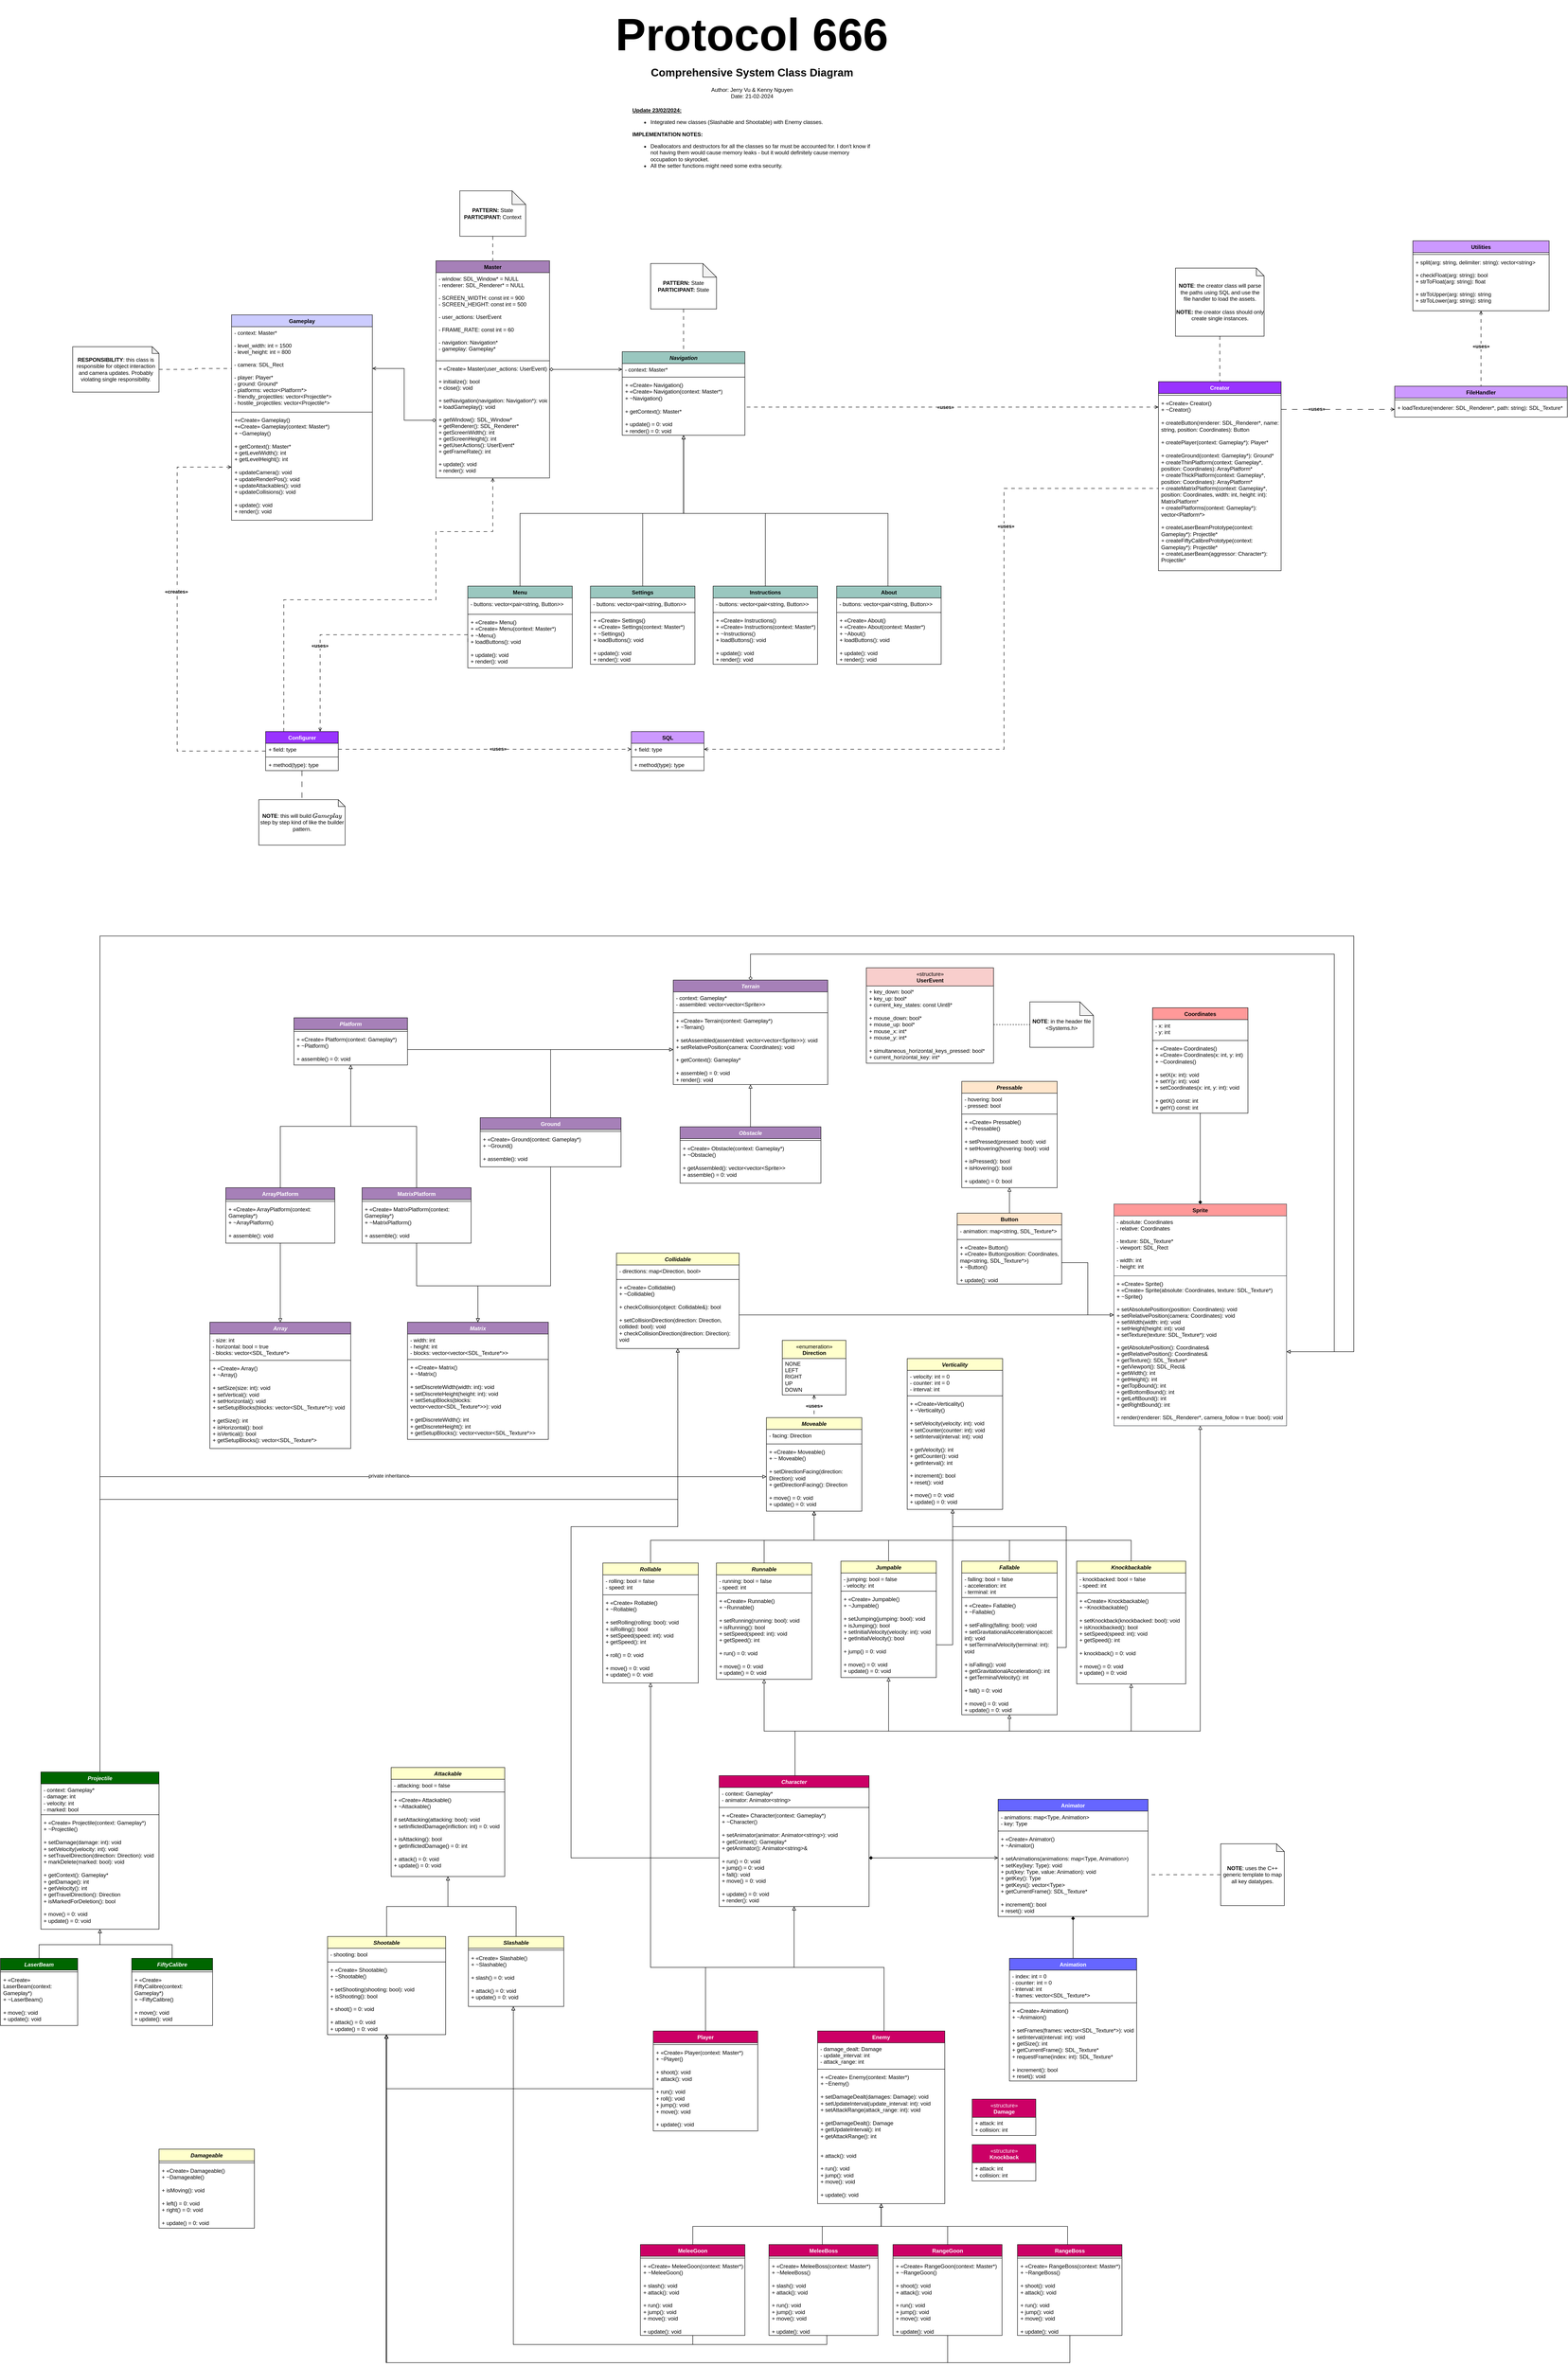 <mxfile version="23.1.6" type="device">
  <diagram id="c8oBW-qjvavsfD2tW6SP" name="Page-1">
    <mxGraphModel dx="408" dy="-442" grid="1" gridSize="10" guides="1" tooltips="1" connect="1" arrows="1" fold="1" page="1" pageScale="1" pageWidth="827" pageHeight="1169" math="0" shadow="0">
      <root>
        <mxCell id="0" />
        <mxCell id="1" parent="0" />
        <mxCell id="xrFbDY1ulE0IEn7EpgWR-56" value="&lt;h1 style=&quot;text-align: center; border-color: var(--border-color);&quot;&gt;Comprehensive System Class Diagram&lt;/h1&gt;&lt;div style=&quot;text-align: center;&quot;&gt;Author: Jerry Vu &amp;amp; Kenny Nguyen&lt;/div&gt;&lt;div style=&quot;text-align: center;&quot;&gt;Date: 21-02-2024&lt;/div&gt;&lt;h1&gt;&lt;div style=&quot;border-color: var(--border-color); font-size: 12px; font-weight: 400;&quot;&gt;&lt;b style=&quot;border-color: var(--border-color); background-color: initial;&quot;&gt;&lt;u&gt;Update 23/02/2024:&lt;/u&gt;&lt;/b&gt;&lt;/div&gt;&lt;div style=&quot;border-color: var(--border-color); font-size: 12px;&quot;&gt;&lt;ul style=&quot;&quot;&gt;&lt;li style=&quot;&quot;&gt;&lt;span style=&quot;font-weight: 400;&quot;&gt;Integrated new classes (Slashable and Shootable) with Enemy classes.&lt;/span&gt;&lt;/li&gt;&lt;/ul&gt;&lt;/div&gt;&lt;div style=&quot;border-color: var(--border-color); font-size: 12px; font-weight: 400;&quot;&gt;&lt;b style=&quot;border-color: var(--border-color); background-color: initial;&quot;&gt;IMPLEMENTATION NOTES:&lt;/b&gt;&lt;br style=&quot;border-color: var(--border-color);&quot;&gt;&lt;/div&gt;&lt;div style=&quot;border-color: var(--border-color); font-size: 12px; font-weight: 400;&quot;&gt;&lt;ul style=&quot;border-color: var(--border-color);&quot;&gt;&lt;li style=&quot;border-color: var(--border-color);&quot;&gt;Deallocators and destructors for all the classes so far must be accounted for. I don&#39;t know if not having them would cause memory leaks - but it would definitely cause memory occupation to skyrocket.&lt;/li&gt;&lt;li style=&quot;border-color: var(--border-color);&quot;&gt;All the setter functions might need some extra security.&lt;/li&gt;&lt;/ul&gt;&lt;/div&gt;&lt;/h1&gt;&lt;div&gt;&lt;b&gt;&lt;/b&gt;&lt;/div&gt;" style="text;html=1;strokeColor=none;fillColor=none;spacing=5;spacingTop=-20;whiteSpace=wrap;overflow=hidden;rounded=0;" parent="1" vertex="1">
          <mxGeometry x="2627" y="1350" width="535" height="290" as="geometry" />
        </mxCell>
        <mxCell id="LEnjLOv2VGJ0EA_hLY6k-12" value="&lt;b style=&quot;&quot;&gt;&lt;font style=&quot;&quot;&gt;&lt;font style=&quot;font-size: 100px;&quot;&gt;Protocol 666&lt;/font&gt;&lt;br&gt;&lt;/font&gt;&lt;/b&gt;" style="text;html=1;strokeColor=none;fillColor=none;align=center;verticalAlign=middle;whiteSpace=wrap;rounded=0;fontSize=100;" parent="1" vertex="1">
          <mxGeometry x="1570" y="1210" width="2650" height="150" as="geometry" />
        </mxCell>
        <mxCell id="gG_1q-ZrrrkLE72A6_ez-22" style="edgeStyle=orthogonalEdgeStyle;rounded=0;orthogonalLoop=1;jettySize=auto;html=1;startArrow=block;startFill=0;endArrow=none;endFill=0;" parent="1" source="lK5_xKgjRE9GB2Mp260N-1" edge="1" target="gG_1q-ZrrrkLE72A6_ez-1">
          <mxGeometry relative="1" as="geometry">
            <mxPoint x="2987" y="5136.667" as="targetPoint" />
            <Array as="points">
              <mxPoint x="3882" y="5020" />
              <mxPoint x="2990" y="5020" />
            </Array>
          </mxGeometry>
        </mxCell>
        <mxCell id="Bx8qn1mws1oEYHMqym3Y-5" style="edgeStyle=orthogonalEdgeStyle;rounded=0;orthogonalLoop=1;jettySize=auto;html=1;entryX=1;entryY=0.5;entryDx=0;entryDy=0;endArrow=none;endFill=0;startArrow=block;startFill=0;" parent="1" source="lK5_xKgjRE9GB2Mp260N-1" target="dvZ8j0KGGuC1-cnlvV2g-16" edge="1">
          <mxGeometry relative="1" as="geometry" />
        </mxCell>
        <mxCell id="lK5_xKgjRE9GB2Mp260N-1" value="Sprite" style="swimlane;fontStyle=1;align=center;verticalAlign=top;childLayout=stackLayout;horizontal=1;startSize=26;horizontalStack=0;resizeParent=1;resizeParentMax=0;resizeLast=0;collapsible=1;marginBottom=0;fillColor=#FF9999;strokeColor=#36393d;" parent="1" vertex="1">
          <mxGeometry x="3692" y="3860" width="380" height="488" as="geometry" />
        </mxCell>
        <mxCell id="lK5_xKgjRE9GB2Mp260N-2" value="- absolute: Coordinates&#xa;- relative: Coordinates&#xa;&#xa;- texture: SDL_Texture*&#xa;- viewport: SDL_Rect&#xa;&#xa;- width: int&#xa;- height: int" style="text;strokeColor=none;fillColor=none;align=left;verticalAlign=top;spacingLeft=4;spacingRight=4;overflow=hidden;rotatable=0;points=[[0,0.5],[1,0.5]];portConstraint=eastwest;" parent="lK5_xKgjRE9GB2Mp260N-1" vertex="1">
          <mxGeometry y="26" width="380" height="128" as="geometry" />
        </mxCell>
        <mxCell id="lK5_xKgjRE9GB2Mp260N-3" value="" style="line;strokeWidth=1;fillColor=none;align=left;verticalAlign=middle;spacingTop=-1;spacingLeft=3;spacingRight=3;rotatable=0;labelPosition=right;points=[];portConstraint=eastwest;strokeColor=inherit;" parent="lK5_xKgjRE9GB2Mp260N-1" vertex="1">
          <mxGeometry y="154" width="380" height="8" as="geometry" />
        </mxCell>
        <mxCell id="lK5_xKgjRE9GB2Mp260N-4" value="+ «Create» Sprite()&#xa;+ «Create» Sprite(absolute: Coordinates, texture: SDL_Texture*)&#xa;+ ~Sprite()&#xa;&#xa;+ setAbsolutePosition(position: Coordinates): void&#xa;+ setRelativePosition(camera: Coordinates): void&#xa;+ setWidth(width: int): void&#xa;+ setHeight(height: int): void&#xa;+ setTexture(texture: SDL_Texture*): void&#xa;&#xa;+ getAbsolutePosition(): Coordinates&amp;&#xa;+ getRelativePosition(): Coordinates&amp;&#xa;+ getTexture(): SDL_Texture*&#xa;+ getViewport(): SDL_Rect&amp;&#xa;+ getWidth(): int&#xa;+ getHeight(): int&#xa;+ getTopBound(): int&#xa;+ getBottomBound(): int&#xa;+ getLeftBound(): int&#xa;+ getRightBound(): int&#xa;&#xa;+ render(renderer: SDL_Renderer*, camera_follow = true: bool): void" style="text;strokeColor=none;fillColor=none;align=left;verticalAlign=top;spacingLeft=4;spacingRight=4;overflow=hidden;rotatable=0;points=[[0,0.5],[1,0.5]];portConstraint=eastwest;" parent="lK5_xKgjRE9GB2Mp260N-1" vertex="1">
          <mxGeometry y="162" width="380" height="326" as="geometry" />
        </mxCell>
        <mxCell id="lK5_xKgjRE9GB2Mp260N-59" style="edgeStyle=orthogonalEdgeStyle;rounded=0;orthogonalLoop=1;jettySize=auto;html=1;entryX=0;entryY=0.5;entryDx=0;entryDy=0;endArrow=open;endFill=0;startArrow=diamond;startFill=0;" parent="1" source="lK5_xKgjRE9GB2Mp260N-13" target="lK5_xKgjRE9GB2Mp260N-18" edge="1">
          <mxGeometry relative="1" as="geometry" />
        </mxCell>
        <mxCell id="dvZ8j0KGGuC1-cnlvV2g-51" style="edgeStyle=orthogonalEdgeStyle;rounded=0;orthogonalLoop=1;jettySize=auto;html=1;entryX=0.75;entryY=0;entryDx=0;entryDy=0;dashed=1;dashPattern=8 8;endArrow=open;endFill=0;exitX=0;exitY=0.5;exitDx=0;exitDy=0;" parent="1" source="lK5_xKgjRE9GB2Mp260N-25" target="dvZ8j0KGGuC1-cnlvV2g-35" edge="1">
          <mxGeometry relative="1" as="geometry">
            <Array as="points">
              <mxPoint x="1944.67" y="2607" />
            </Array>
          </mxGeometry>
        </mxCell>
        <mxCell id="dvZ8j0KGGuC1-cnlvV2g-53" value="&lt;b&gt;«uses»&lt;/b&gt;" style="edgeLabel;html=1;align=center;verticalAlign=middle;resizable=0;points=[];" parent="dvZ8j0KGGuC1-cnlvV2g-51" vertex="1" connectable="0">
          <mxGeometry x="0.321" y="-1" relative="1" as="geometry">
            <mxPoint y="-1" as="offset" />
          </mxGeometry>
        </mxCell>
        <mxCell id="dvZ8j0KGGuC1-cnlvV2g-63" style="edgeStyle=orthogonalEdgeStyle;rounded=0;orthogonalLoop=1;jettySize=auto;html=1;entryX=0.25;entryY=0;entryDx=0;entryDy=0;dashed=1;dashPattern=8 8;endArrow=none;endFill=0;startArrow=open;startFill=0;" parent="1" source="lK5_xKgjRE9GB2Mp260N-13" target="dvZ8j0KGGuC1-cnlvV2g-35" edge="1">
          <mxGeometry relative="1" as="geometry">
            <Array as="points">
              <mxPoint x="2324.67" y="2380" />
              <mxPoint x="2199.67" y="2380" />
              <mxPoint x="2199.67" y="2530" />
              <mxPoint x="1864.67" y="2530" />
            </Array>
          </mxGeometry>
        </mxCell>
        <mxCell id="lK5_xKgjRE9GB2Mp260N-13" value="Master" style="swimlane;fontStyle=1;align=center;verticalAlign=top;childLayout=stackLayout;horizontal=1;startSize=26;horizontalStack=0;resizeParent=1;resizeParentMax=0;resizeLast=0;collapsible=1;marginBottom=0;fillColor=#A680B8;strokeColor=#000000;" parent="1" vertex="1">
          <mxGeometry x="2199.67" y="1784" width="250" height="478" as="geometry" />
        </mxCell>
        <mxCell id="lK5_xKgjRE9GB2Mp260N-14" value="- window: SDL_Window* = NULL&#xa;- renderer: SDL_Renderer* = NULL&#xa;&#xa;- SCREEN_WIDTH: const int = 900&#xa;- SCREEN_HEIGHT: const int = 500&#xa;&#xa;- user_actions: UserEvent&#xa;&#xa;- FRAME_RATE: const int = 60&#xa;&#xa;- navigation: Navigation*&#xa;- gameplay: Gameplay*&#xa;" style="text;strokeColor=none;fillColor=none;align=left;verticalAlign=top;spacingLeft=4;spacingRight=4;overflow=hidden;rotatable=0;points=[[0,0.5],[1,0.5]];portConstraint=eastwest;" parent="lK5_xKgjRE9GB2Mp260N-13" vertex="1">
          <mxGeometry y="26" width="250" height="190" as="geometry" />
        </mxCell>
        <mxCell id="lK5_xKgjRE9GB2Mp260N-15" value="" style="line;strokeWidth=1;fillColor=none;align=left;verticalAlign=middle;spacingTop=-1;spacingLeft=3;spacingRight=3;rotatable=0;labelPosition=right;points=[];portConstraint=eastwest;strokeColor=inherit;" parent="lK5_xKgjRE9GB2Mp260N-13" vertex="1">
          <mxGeometry y="216" width="250" height="8" as="geometry" />
        </mxCell>
        <mxCell id="lK5_xKgjRE9GB2Mp260N-16" value="+ «Create» Master(user_actions: UserEvent)&#xa;&#xa;+ initialize(): bool&#xa;+ close(): void&#xa;&#xa;+ setNavigation(navigation: Navigation*): void&#xa;+ loadGameplay(): void&#xa;&#xa;+ getWindow(): SDL_Window*&#xa;+ getRenderer(): SDL_Renderer*&#xa;+ getScreenWidth(): int&#xa;+ getScreenHeight(): int&#xa;+ getUserActions(): UserEvent*&#xa;+ getFrameRate(): int&#xa;&#xa;+ update(): void&#xa;+ render(): void" style="text;strokeColor=none;fillColor=none;align=left;verticalAlign=top;spacingLeft=4;spacingRight=4;overflow=hidden;rotatable=0;points=[[0,0.5],[1,0.5]];portConstraint=eastwest;" parent="lK5_xKgjRE9GB2Mp260N-13" vertex="1">
          <mxGeometry y="224" width="250" height="254" as="geometry" />
        </mxCell>
        <mxCell id="lK5_xKgjRE9GB2Mp260N-55" style="edgeStyle=orthogonalEdgeStyle;rounded=0;orthogonalLoop=1;jettySize=auto;html=1;entryX=0.5;entryY=0;entryDx=0;entryDy=0;endArrow=none;endFill=0;startArrow=block;startFill=0;" parent="1" source="lK5_xKgjRE9GB2Mp260N-17" target="lK5_xKgjRE9GB2Mp260N-22" edge="1">
          <mxGeometry relative="1" as="geometry">
            <Array as="points">
              <mxPoint x="2744.67" y="2340" />
              <mxPoint x="2384.67" y="2340" />
            </Array>
          </mxGeometry>
        </mxCell>
        <mxCell id="lK5_xKgjRE9GB2Mp260N-56" style="edgeStyle=orthogonalEdgeStyle;rounded=0;orthogonalLoop=1;jettySize=auto;html=1;entryX=0.5;entryY=0;entryDx=0;entryDy=0;endArrow=none;endFill=0;startArrow=block;startFill=0;" parent="1" source="lK5_xKgjRE9GB2Mp260N-17" target="lK5_xKgjRE9GB2Mp260N-26" edge="1">
          <mxGeometry relative="1" as="geometry">
            <Array as="points">
              <mxPoint x="2744.67" y="2340" />
              <mxPoint x="2654.67" y="2340" />
            </Array>
          </mxGeometry>
        </mxCell>
        <mxCell id="lK5_xKgjRE9GB2Mp260N-57" style="edgeStyle=orthogonalEdgeStyle;rounded=0;orthogonalLoop=1;jettySize=auto;html=1;entryX=0.5;entryY=0;entryDx=0;entryDy=0;endArrow=none;endFill=0;startArrow=block;startFill=0;" parent="1" source="lK5_xKgjRE9GB2Mp260N-17" target="lK5_xKgjRE9GB2Mp260N-30" edge="1">
          <mxGeometry relative="1" as="geometry">
            <Array as="points">
              <mxPoint x="2744.67" y="2340" />
              <mxPoint x="2924.67" y="2340" />
            </Array>
          </mxGeometry>
        </mxCell>
        <mxCell id="lK5_xKgjRE9GB2Mp260N-58" style="edgeStyle=orthogonalEdgeStyle;rounded=0;orthogonalLoop=1;jettySize=auto;html=1;entryX=0.5;entryY=0;entryDx=0;entryDy=0;endArrow=none;endFill=0;startArrow=block;startFill=0;" parent="1" source="lK5_xKgjRE9GB2Mp260N-17" target="lK5_xKgjRE9GB2Mp260N-51" edge="1">
          <mxGeometry relative="1" as="geometry">
            <Array as="points">
              <mxPoint x="2744.67" y="2340" />
              <mxPoint x="3194.67" y="2340" />
            </Array>
          </mxGeometry>
        </mxCell>
        <mxCell id="lK5_xKgjRE9GB2Mp260N-17" value="Navigation" style="swimlane;fontStyle=3;align=center;verticalAlign=top;childLayout=stackLayout;horizontal=1;startSize=26;horizontalStack=0;resizeParent=1;resizeParentMax=0;resizeLast=0;collapsible=1;marginBottom=0;labelBackgroundColor=none;fillColor=#9AC7BF;strokeColor=#000000;" parent="1" vertex="1">
          <mxGeometry x="2609.67" y="1984" width="270" height="184" as="geometry" />
        </mxCell>
        <mxCell id="lK5_xKgjRE9GB2Mp260N-18" value="- context: Master*&#xa;&#xa;" style="text;strokeColor=none;fillColor=none;align=left;verticalAlign=top;spacingLeft=4;spacingRight=4;overflow=hidden;rotatable=0;points=[[0,0.5],[1,0.5]];portConstraint=eastwest;" parent="lK5_xKgjRE9GB2Mp260N-17" vertex="1">
          <mxGeometry y="26" width="270" height="26" as="geometry" />
        </mxCell>
        <mxCell id="lK5_xKgjRE9GB2Mp260N-19" value="" style="line;strokeWidth=1;fillColor=none;align=left;verticalAlign=middle;spacingTop=-1;spacingLeft=3;spacingRight=3;rotatable=0;labelPosition=right;points=[];portConstraint=eastwest;strokeColor=inherit;" parent="lK5_xKgjRE9GB2Mp260N-17" vertex="1">
          <mxGeometry y="52" width="270" height="8" as="geometry" />
        </mxCell>
        <mxCell id="lK5_xKgjRE9GB2Mp260N-20" value="+ «Create» Navigation()&#xa;+ «Create» Navigation(context: Master*)&#xa;+ ~Navigation()&#xa;&#xa;+ getContext(): Master*&#xa;&#xa;+ update() = 0: void&#xa;+ render() = 0: void" style="text;strokeColor=none;fillColor=none;align=left;verticalAlign=top;spacingLeft=4;spacingRight=4;overflow=hidden;rotatable=0;points=[[0,0.5],[1,0.5]];portConstraint=eastwest;whiteSpace=wrap;" parent="lK5_xKgjRE9GB2Mp260N-17" vertex="1">
          <mxGeometry y="60" width="270" height="124" as="geometry" />
        </mxCell>
        <mxCell id="lK5_xKgjRE9GB2Mp260N-22" value="Menu" style="swimlane;fontStyle=1;align=center;verticalAlign=top;childLayout=stackLayout;horizontal=1;startSize=26;horizontalStack=0;resizeParent=1;resizeParentMax=0;resizeLast=0;collapsible=1;marginBottom=0;labelBackgroundColor=none;fillColor=#9AC7BF;strokeColor=#000000;" parent="1" vertex="1">
          <mxGeometry x="2269.67" y="2500" width="230" height="180" as="geometry" />
        </mxCell>
        <mxCell id="lK5_xKgjRE9GB2Mp260N-23" value="- buttons: vector&lt;pair&lt;string, Button&gt;&gt;" style="text;strokeColor=none;fillColor=none;align=left;verticalAlign=top;spacingLeft=4;spacingRight=4;overflow=hidden;rotatable=0;points=[[0,0.5],[1,0.5]];portConstraint=eastwest;" parent="lK5_xKgjRE9GB2Mp260N-22" vertex="1">
          <mxGeometry y="26" width="230" height="32" as="geometry" />
        </mxCell>
        <mxCell id="lK5_xKgjRE9GB2Mp260N-24" value="" style="line;strokeWidth=1;fillColor=none;align=left;verticalAlign=middle;spacingTop=-1;spacingLeft=3;spacingRight=3;rotatable=0;labelPosition=right;points=[];portConstraint=eastwest;strokeColor=inherit;" parent="lK5_xKgjRE9GB2Mp260N-22" vertex="1">
          <mxGeometry y="58" width="230" height="8" as="geometry" />
        </mxCell>
        <mxCell id="lK5_xKgjRE9GB2Mp260N-25" value="+ «Create» Menu()&#xa;+ «Create» Menu(context: Master*)&#xa;+ ~Menu()&#xa;+ loadButtons(): void&#xa;&#xa;+ update(): void&#xa;+ render(): void" style="text;strokeColor=none;fillColor=none;align=left;verticalAlign=top;spacingLeft=4;spacingRight=4;overflow=hidden;rotatable=0;points=[[0,0.5],[1,0.5]];portConstraint=eastwest;whiteSpace=wrap;" parent="lK5_xKgjRE9GB2Mp260N-22" vertex="1">
          <mxGeometry y="66" width="230" height="114" as="geometry" />
        </mxCell>
        <mxCell id="lK5_xKgjRE9GB2Mp260N-26" value="Settings" style="swimlane;fontStyle=1;align=center;verticalAlign=top;childLayout=stackLayout;horizontal=1;startSize=26;horizontalStack=0;resizeParent=1;resizeParentMax=0;resizeLast=0;collapsible=1;marginBottom=0;labelBackgroundColor=none;fillColor=#9AC7BF;strokeColor=#000000;" parent="1" vertex="1">
          <mxGeometry x="2539.67" y="2500" width="230" height="172" as="geometry" />
        </mxCell>
        <mxCell id="lK5_xKgjRE9GB2Mp260N-27" value="- buttons: vector&lt;pair&lt;string, Button&gt;&gt;" style="text;strokeColor=none;fillColor=none;align=left;verticalAlign=top;spacingLeft=4;spacingRight=4;overflow=hidden;rotatable=0;points=[[0,0.5],[1,0.5]];portConstraint=eastwest;" parent="lK5_xKgjRE9GB2Mp260N-26" vertex="1">
          <mxGeometry y="26" width="230" height="28" as="geometry" />
        </mxCell>
        <mxCell id="lK5_xKgjRE9GB2Mp260N-28" value="" style="line;strokeWidth=1;fillColor=none;align=left;verticalAlign=middle;spacingTop=-1;spacingLeft=3;spacingRight=3;rotatable=0;labelPosition=right;points=[];portConstraint=eastwest;strokeColor=inherit;" parent="lK5_xKgjRE9GB2Mp260N-26" vertex="1">
          <mxGeometry y="54" width="230" height="8" as="geometry" />
        </mxCell>
        <mxCell id="lK5_xKgjRE9GB2Mp260N-29" value="+ «Create» Settings()&#xa;+ «Create» Settings(context: Master*)&#xa;+ ~Settings()&#xa;+ loadButtons(): void&#xa;&#xa;+ update(): void&#xa;+ render(): void" style="text;strokeColor=none;fillColor=none;align=left;verticalAlign=top;spacingLeft=4;spacingRight=4;overflow=hidden;rotatable=0;points=[[0,0.5],[1,0.5]];portConstraint=eastwest;whiteSpace=wrap;fontStyle=0" parent="lK5_xKgjRE9GB2Mp260N-26" vertex="1">
          <mxGeometry y="62" width="230" height="110" as="geometry" />
        </mxCell>
        <mxCell id="lK5_xKgjRE9GB2Mp260N-30" value="Instructions" style="swimlane;fontStyle=1;align=center;verticalAlign=top;childLayout=stackLayout;horizontal=1;startSize=26;horizontalStack=0;resizeParent=1;resizeParentMax=0;resizeLast=0;collapsible=1;marginBottom=0;labelBackgroundColor=none;fillColor=#9AC7BF;strokeColor=#000000;" parent="1" vertex="1">
          <mxGeometry x="2809.67" y="2500" width="230" height="172" as="geometry" />
        </mxCell>
        <mxCell id="lK5_xKgjRE9GB2Mp260N-31" value="- buttons: vector&lt;pair&lt;string, Button&gt;&gt;" style="text;strokeColor=none;fillColor=none;align=left;verticalAlign=top;spacingLeft=4;spacingRight=4;overflow=hidden;rotatable=0;points=[[0,0.5],[1,0.5]];portConstraint=eastwest;" parent="lK5_xKgjRE9GB2Mp260N-30" vertex="1">
          <mxGeometry y="26" width="230" height="28" as="geometry" />
        </mxCell>
        <mxCell id="lK5_xKgjRE9GB2Mp260N-32" value="" style="line;strokeWidth=1;fillColor=none;align=left;verticalAlign=middle;spacingTop=-1;spacingLeft=3;spacingRight=3;rotatable=0;labelPosition=right;points=[];portConstraint=eastwest;strokeColor=inherit;" parent="lK5_xKgjRE9GB2Mp260N-30" vertex="1">
          <mxGeometry y="54" width="230" height="8" as="geometry" />
        </mxCell>
        <mxCell id="lK5_xKgjRE9GB2Mp260N-33" value="+ «Create» Instructions()&#xa;+ «Create» Instructions(context: Master*)&#xa;+ ~Instructions()&#xa;+ loadButtons(): void&#xa;&#xa;+ update(): void&#xa;+ render(): void" style="text;strokeColor=none;fillColor=none;align=left;verticalAlign=top;spacingLeft=4;spacingRight=4;overflow=hidden;rotatable=0;points=[[0,0.5],[1,0.5]];portConstraint=eastwest;whiteSpace=wrap;" parent="lK5_xKgjRE9GB2Mp260N-30" vertex="1">
          <mxGeometry y="62" width="230" height="110" as="geometry" />
        </mxCell>
        <mxCell id="lK5_xKgjRE9GB2Mp260N-40" value="FileHandler" style="swimlane;fontStyle=1;align=center;verticalAlign=top;childLayout=stackLayout;horizontal=1;startSize=26;horizontalStack=0;resizeParent=1;resizeParentMax=0;resizeLast=0;collapsible=1;marginBottom=0;whiteSpace=wrap;fillColor=#CC99FF;strokeColor=#000000;" parent="1" vertex="1">
          <mxGeometry x="4310" y="2060" width="380" height="68" as="geometry" />
        </mxCell>
        <mxCell id="lK5_xKgjRE9GB2Mp260N-41" value="" style="line;strokeWidth=1;fillColor=none;align=left;verticalAlign=middle;spacingTop=-1;spacingLeft=3;spacingRight=3;rotatable=0;labelPosition=right;points=[];portConstraint=eastwest;strokeColor=inherit;" parent="lK5_xKgjRE9GB2Mp260N-40" vertex="1">
          <mxGeometry y="26" width="380" height="8" as="geometry" />
        </mxCell>
        <mxCell id="lK5_xKgjRE9GB2Mp260N-42" value="+ loadTexture(renderer: SDL_Renderer*, path: string): SDL_Texture*" style="text;strokeColor=none;fillColor=none;align=left;verticalAlign=top;spacingLeft=4;spacingRight=4;overflow=hidden;rotatable=0;points=[[0,0.5],[1,0.5]];portConstraint=eastwest;whiteSpace=wrap;" parent="lK5_xKgjRE9GB2Mp260N-40" vertex="1">
          <mxGeometry y="34" width="380" height="34" as="geometry" />
        </mxCell>
        <mxCell id="lK5_xKgjRE9GB2Mp260N-43" style="edgeStyle=orthogonalEdgeStyle;rounded=0;orthogonalLoop=1;jettySize=auto;html=1;entryX=0.5;entryY=0;entryDx=0;entryDy=0;endArrow=none;endFill=0;dashed=1;dashPattern=8 8;startArrow=open;startFill=0;" parent="1" source="lK5_xKgjRE9GB2Mp260N-45" target="lK5_xKgjRE9GB2Mp260N-40" edge="1">
          <mxGeometry relative="1" as="geometry" />
        </mxCell>
        <mxCell id="lK5_xKgjRE9GB2Mp260N-44" value="&lt;b style=&quot;border-color: var(--border-color);&quot;&gt;«uses»&lt;/b&gt;" style="edgeLabel;html=1;align=center;verticalAlign=middle;resizable=0;points=[];" parent="lK5_xKgjRE9GB2Mp260N-43" vertex="1" connectable="0">
          <mxGeometry x="-0.076" relative="1" as="geometry">
            <mxPoint y="1" as="offset" />
          </mxGeometry>
        </mxCell>
        <mxCell id="lK5_xKgjRE9GB2Mp260N-45" value="Utilities" style="swimlane;fontStyle=1;align=center;verticalAlign=top;childLayout=stackLayout;horizontal=1;startSize=26;horizontalStack=0;resizeParent=1;resizeParentMax=0;resizeLast=0;collapsible=1;marginBottom=0;fillColor=#CC99FF;strokeColor=#000000;" parent="1" vertex="1">
          <mxGeometry x="4350" y="1740" width="300" height="154" as="geometry" />
        </mxCell>
        <mxCell id="lK5_xKgjRE9GB2Mp260N-46" value="" style="line;strokeWidth=1;fillColor=#FF0000;align=left;verticalAlign=middle;spacingTop=-1;spacingLeft=3;spacingRight=3;rotatable=0;labelPosition=right;points=[];portConstraint=eastwest;strokeColor=inherit;" parent="lK5_xKgjRE9GB2Mp260N-45" vertex="1">
          <mxGeometry y="26" width="300" height="8" as="geometry" />
        </mxCell>
        <mxCell id="lK5_xKgjRE9GB2Mp260N-47" value="+ split(arg: string, delimiter: string): vector&lt;string&gt; &#xa;&#xa;+ checkFloat(arg: string): bool&#xa;+ strToFloat(arg: string): float&#xa;&#xa;+ strToUpper(arg: string): string&#xa;+ strToLower(arg: string): string" style="text;strokeColor=none;fillColor=none;align=left;verticalAlign=top;spacingLeft=4;spacingRight=4;overflow=hidden;rotatable=0;points=[[0,0.5],[1,0.5]];portConstraint=eastwest;" parent="lK5_xKgjRE9GB2Mp260N-45" vertex="1">
          <mxGeometry y="34" width="300" height="120" as="geometry" />
        </mxCell>
        <mxCell id="lK5_xKgjRE9GB2Mp260N-51" value="About" style="swimlane;fontStyle=1;align=center;verticalAlign=top;childLayout=stackLayout;horizontal=1;startSize=26;horizontalStack=0;resizeParent=1;resizeParentMax=0;resizeLast=0;collapsible=1;marginBottom=0;labelBackgroundColor=none;fillColor=#9AC7BF;strokeColor=#000000;" parent="1" vertex="1">
          <mxGeometry x="3081.67" y="2500" width="230" height="172" as="geometry" />
        </mxCell>
        <mxCell id="lK5_xKgjRE9GB2Mp260N-52" value="- buttons: vector&lt;pair&lt;string, Button&gt;&gt;" style="text;strokeColor=none;fillColor=none;align=left;verticalAlign=top;spacingLeft=4;spacingRight=4;overflow=hidden;rotatable=0;points=[[0,0.5],[1,0.5]];portConstraint=eastwest;" parent="lK5_xKgjRE9GB2Mp260N-51" vertex="1">
          <mxGeometry y="26" width="230" height="28" as="geometry" />
        </mxCell>
        <mxCell id="lK5_xKgjRE9GB2Mp260N-53" value="" style="line;strokeWidth=1;fillColor=none;align=left;verticalAlign=middle;spacingTop=-1;spacingLeft=3;spacingRight=3;rotatable=0;labelPosition=right;points=[];portConstraint=eastwest;strokeColor=inherit;" parent="lK5_xKgjRE9GB2Mp260N-51" vertex="1">
          <mxGeometry y="54" width="230" height="8" as="geometry" />
        </mxCell>
        <mxCell id="lK5_xKgjRE9GB2Mp260N-54" value="+ «Create» About()&#xa;+ «Create» About(context: Master*)&#xa;+ ~About()&#xa;+ loadButtons(): void&#xa;&#xa;+ update(): void&#xa;+ render(): void" style="text;strokeColor=none;fillColor=none;align=left;verticalAlign=top;spacingLeft=4;spacingRight=4;overflow=hidden;rotatable=0;points=[[0,0.5],[1,0.5]];portConstraint=eastwest;whiteSpace=wrap;" parent="lK5_xKgjRE9GB2Mp260N-51" vertex="1">
          <mxGeometry y="62" width="230" height="110" as="geometry" />
        </mxCell>
        <mxCell id="lK5_xKgjRE9GB2Mp260N-61" style="edgeStyle=orthogonalEdgeStyle;rounded=0;orthogonalLoop=1;jettySize=auto;html=1;entryX=0.5;entryY=0;entryDx=0;entryDy=0;endArrow=none;endFill=0;dashed=1;dashPattern=8 8;" parent="1" source="lK5_xKgjRE9GB2Mp260N-60" target="lK5_xKgjRE9GB2Mp260N-13" edge="1">
          <mxGeometry relative="1" as="geometry" />
        </mxCell>
        <mxCell id="lK5_xKgjRE9GB2Mp260N-60" value="&lt;b&gt;PATTERN: &lt;/b&gt;State&lt;br&gt;&lt;b&gt;PARTICIPANT:&lt;/b&gt;&amp;nbsp;Context" style="shape=note;whiteSpace=wrap;html=1;backgroundOutline=1;darkOpacity=0.05;" parent="1" vertex="1">
          <mxGeometry x="2252.17" y="1630" width="145" height="100" as="geometry" />
        </mxCell>
        <mxCell id="lK5_xKgjRE9GB2Mp260N-63" style="edgeStyle=orthogonalEdgeStyle;rounded=0;orthogonalLoop=1;jettySize=auto;html=1;entryX=0.5;entryY=0;entryDx=0;entryDy=0;dashed=1;startArrow=none;startFill=0;endArrow=none;endFill=0;dashPattern=8 8;" parent="1" source="lK5_xKgjRE9GB2Mp260N-62" target="lK5_xKgjRE9GB2Mp260N-17" edge="1">
          <mxGeometry relative="1" as="geometry" />
        </mxCell>
        <mxCell id="lK5_xKgjRE9GB2Mp260N-62" value="&lt;b&gt;PATTERN: &lt;/b&gt;State&lt;br&gt;&lt;b&gt;PARTICIPANT:&lt;/b&gt;&amp;nbsp;State" style="shape=note;whiteSpace=wrap;html=1;backgroundOutline=1;darkOpacity=0.05;" parent="1" vertex="1">
          <mxGeometry x="2672.17" y="1790" width="145" height="100" as="geometry" />
        </mxCell>
        <mxCell id="lK5_xKgjRE9GB2Mp260N-64" value="Button" style="swimlane;fontStyle=1;align=center;verticalAlign=top;childLayout=stackLayout;horizontal=1;startSize=26;horizontalStack=0;resizeParent=1;resizeParentMax=0;resizeLast=0;collapsible=1;marginBottom=0;fillColor=#ffe6cc;strokeColor=#000000;" parent="1" vertex="1">
          <mxGeometry x="3347" y="3880" width="230" height="156" as="geometry" />
        </mxCell>
        <mxCell id="C1WmZB4Dg7BfiNLQHetr-9" value="- animation: map&lt;string, SDL_Texture*&gt;" style="text;strokeColor=none;fillColor=none;align=left;verticalAlign=top;spacingLeft=4;spacingRight=4;overflow=hidden;rotatable=0;points=[[0,0.5],[1,0.5]];portConstraint=eastwest;" parent="lK5_xKgjRE9GB2Mp260N-64" vertex="1">
          <mxGeometry y="26" width="230" height="28" as="geometry" />
        </mxCell>
        <mxCell id="lK5_xKgjRE9GB2Mp260N-66" value="" style="line;strokeWidth=1;fillColor=none;align=left;verticalAlign=middle;spacingTop=-1;spacingLeft=3;spacingRight=3;rotatable=0;labelPosition=right;points=[];portConstraint=eastwest;strokeColor=inherit;" parent="lK5_xKgjRE9GB2Mp260N-64" vertex="1">
          <mxGeometry y="54" width="230" height="8" as="geometry" />
        </mxCell>
        <mxCell id="lK5_xKgjRE9GB2Mp260N-67" value="+ «Create» Button()&#xa;+ «Create» Button(position: Coordinates, map&lt;string, SDL_Texture*&gt;)&#xa;+ ~Button()&#xa;&#xa;+ update(): void" style="text;strokeColor=none;fillColor=none;align=left;verticalAlign=top;spacingLeft=4;spacingRight=4;overflow=hidden;rotatable=0;points=[[0,0.5],[1,0.5]];portConstraint=eastwest;whiteSpace=wrap;" parent="lK5_xKgjRE9GB2Mp260N-64" vertex="1">
          <mxGeometry y="62" width="230" height="94" as="geometry" />
        </mxCell>
        <mxCell id="_AY9-FzQq3lbOSO8F-0U-1" style="edgeStyle=orthogonalEdgeStyle;rounded=0;orthogonalLoop=1;jettySize=auto;html=1;entryX=0.5;entryY=0;entryDx=0;entryDy=0;endArrow=diamond;endFill=1;" parent="1" source="lK5_xKgjRE9GB2Mp260N-83" target="lK5_xKgjRE9GB2Mp260N-1" edge="1">
          <mxGeometry relative="1" as="geometry">
            <Array as="points">
              <mxPoint x="3882" y="3740" />
              <mxPoint x="3882" y="3740" />
            </Array>
          </mxGeometry>
        </mxCell>
        <mxCell id="lK5_xKgjRE9GB2Mp260N-83" value="Coordinates" style="swimlane;fontStyle=1;align=center;verticalAlign=top;childLayout=stackLayout;horizontal=1;startSize=26;horizontalStack=0;resizeParent=1;resizeParentMax=0;resizeLast=0;collapsible=1;marginBottom=0;whiteSpace=wrap;html=1;fillColor=#FF9999;" parent="1" vertex="1">
          <mxGeometry x="3777" y="3428" width="210" height="232" as="geometry" />
        </mxCell>
        <mxCell id="lK5_xKgjRE9GB2Mp260N-84" value="- x: int&lt;br&gt;- y: int" style="text;strokeColor=none;fillColor=none;align=left;verticalAlign=top;spacingLeft=4;spacingRight=4;overflow=hidden;rotatable=0;points=[[0,0.5],[1,0.5]];portConstraint=eastwest;whiteSpace=wrap;html=1;" parent="lK5_xKgjRE9GB2Mp260N-83" vertex="1">
          <mxGeometry y="26" width="210" height="42" as="geometry" />
        </mxCell>
        <mxCell id="lK5_xKgjRE9GB2Mp260N-85" value="" style="line;strokeWidth=1;fillColor=none;align=left;verticalAlign=middle;spacingTop=-1;spacingLeft=3;spacingRight=3;rotatable=0;labelPosition=right;points=[];portConstraint=eastwest;strokeColor=inherit;" parent="lK5_xKgjRE9GB2Mp260N-83" vertex="1">
          <mxGeometry y="68" width="210" height="8" as="geometry" />
        </mxCell>
        <mxCell id="lK5_xKgjRE9GB2Mp260N-86" value="+ «Create» Coordinates()&lt;br&gt;+ «Create» Coordinates(x: int, y: int)&lt;br&gt;+ ~Coordinates()&lt;br&gt;&lt;br&gt;+ setX(x: int): void&lt;br style=&quot;border-color: var(--border-color); padding: 0px; margin: 0px;&quot;&gt;&lt;span style=&quot;&quot;&gt;+ setY(y: int): void&lt;br&gt;+ setCoordinates(x: int, y: int): void&lt;br&gt;&lt;br&gt;+ getX() const: int&lt;br&gt;+ getY() const: int&lt;br&gt;&lt;/span&gt;" style="text;strokeColor=none;fillColor=none;align=left;verticalAlign=top;spacingLeft=4;spacingRight=4;overflow=hidden;rotatable=0;points=[[0,0.5],[1,0.5]];portConstraint=eastwest;whiteSpace=wrap;html=1;" parent="lK5_xKgjRE9GB2Mp260N-83" vertex="1">
          <mxGeometry y="76" width="210" height="156" as="geometry" />
        </mxCell>
        <mxCell id="Dk0H0Q_OAPK1m_jXlM7M-1" style="edgeStyle=orthogonalEdgeStyle;rounded=0;orthogonalLoop=1;jettySize=auto;html=1;exitX=1;exitY=0.5;exitDx=0;exitDy=0;endArrow=block;endFill=0;" parent="1" source="lK5_xKgjRE9GB2Mp260N-67" target="lK5_xKgjRE9GB2Mp260N-1" edge="1">
          <mxGeometry relative="1" as="geometry" />
        </mxCell>
        <mxCell id="Dk0H0Q_OAPK1m_jXlM7M-6" style="edgeStyle=orthogonalEdgeStyle;rounded=0;orthogonalLoop=1;jettySize=auto;html=1;entryX=0.5;entryY=0;entryDx=0;entryDy=0;endArrow=none;endFill=0;startArrow=block;startFill=0;" parent="1" source="Dk0H0Q_OAPK1m_jXlM7M-2" target="lK5_xKgjRE9GB2Mp260N-64" edge="1">
          <mxGeometry relative="1" as="geometry" />
        </mxCell>
        <mxCell id="Dk0H0Q_OAPK1m_jXlM7M-2" value="Pressable" style="swimlane;fontStyle=3;align=center;verticalAlign=top;childLayout=stackLayout;horizontal=1;startSize=26;horizontalStack=0;resizeParent=1;resizeParentMax=0;resizeLast=0;collapsible=1;marginBottom=0;fillColor=#ffe6cc;strokeColor=#000000;" parent="1" vertex="1">
          <mxGeometry x="3357" y="3590" width="210" height="234" as="geometry" />
        </mxCell>
        <mxCell id="Dk0H0Q_OAPK1m_jXlM7M-3" value="- hovering: bool&#xa;- pressed: bool" style="text;strokeColor=none;fillColor=none;align=left;verticalAlign=top;spacingLeft=4;spacingRight=4;overflow=hidden;rotatable=0;points=[[0,0.5],[1,0.5]];portConstraint=eastwest;" parent="Dk0H0Q_OAPK1m_jXlM7M-2" vertex="1">
          <mxGeometry y="26" width="210" height="42" as="geometry" />
        </mxCell>
        <mxCell id="Dk0H0Q_OAPK1m_jXlM7M-4" value="" style="line;strokeWidth=1;fillColor=none;align=left;verticalAlign=middle;spacingTop=-1;spacingLeft=3;spacingRight=3;rotatable=0;labelPosition=right;points=[];portConstraint=eastwest;strokeColor=inherit;" parent="Dk0H0Q_OAPK1m_jXlM7M-2" vertex="1">
          <mxGeometry y="68" width="210" height="8" as="geometry" />
        </mxCell>
        <mxCell id="Dk0H0Q_OAPK1m_jXlM7M-5" value="+ «Create» Pressable()&#xa;+ ~Pressable()&#xa;&#xa;+ setPressed(pressed: bool): void&#xa;+ setHovering(hovering: bool): void&#xa;&#xa;+ isPressed(): bool&#xa;+ isHovering(): bool&#xa;&#xa;+ update() = 0: bool" style="text;strokeColor=none;fillColor=none;align=left;verticalAlign=top;spacingLeft=4;spacingRight=4;overflow=hidden;rotatable=0;points=[[0,0.5],[1,0.5]];portConstraint=eastwest;whiteSpace=wrap;" parent="Dk0H0Q_OAPK1m_jXlM7M-2" vertex="1">
          <mxGeometry y="76" width="210" height="158" as="geometry" />
        </mxCell>
        <mxCell id="C1WmZB4Dg7BfiNLQHetr-1" value="Animation" style="swimlane;fontStyle=1;align=center;verticalAlign=top;childLayout=stackLayout;horizontal=1;startSize=26;horizontalStack=0;resizeParent=1;resizeParentMax=0;resizeLast=0;collapsible=1;marginBottom=0;fillColor=#6666FF;strokeColor=#000000;fontColor=#FFFFFF;" parent="1" vertex="1">
          <mxGeometry x="3462" y="5520" width="280" height="270" as="geometry" />
        </mxCell>
        <mxCell id="C1WmZB4Dg7BfiNLQHetr-2" value="- index: int = 0&#xa;- counter: int = 0&#xa;- interval: int&#xa;- frames: vector&lt;SDL_Texture*&gt; " style="text;strokeColor=none;fillColor=none;align=left;verticalAlign=top;spacingLeft=4;spacingRight=4;overflow=hidden;rotatable=0;points=[[0,0.5],[1,0.5]];portConstraint=eastwest;" parent="C1WmZB4Dg7BfiNLQHetr-1" vertex="1">
          <mxGeometry y="26" width="280" height="68" as="geometry" />
        </mxCell>
        <mxCell id="C1WmZB4Dg7BfiNLQHetr-3" value="" style="line;strokeWidth=1;fillColor=none;align=left;verticalAlign=middle;spacingTop=-1;spacingLeft=3;spacingRight=3;rotatable=0;labelPosition=right;points=[];portConstraint=eastwest;strokeColor=inherit;" parent="C1WmZB4Dg7BfiNLQHetr-1" vertex="1">
          <mxGeometry y="94" width="280" height="8" as="geometry" />
        </mxCell>
        <mxCell id="C1WmZB4Dg7BfiNLQHetr-4" value="+ «Create» Animation()&#xa;+ ~Animaion()&#xa;&#xa;+ setFrames(frames: vector&lt;SDL_Texture*&gt;): void&#xa;+ setInterval(interval: int): void&#xa;+ getSize(): int&#xa;+ getCurrentFrame(): SDL_Texture*&#xa;+ requestFrame(index: int): SDL_Texture*&#xa;&#xa;+ increment(): bool&#xa;+ reset(): void" style="text;strokeColor=none;fillColor=none;align=left;verticalAlign=top;spacingLeft=4;spacingRight=4;overflow=hidden;rotatable=0;points=[[0,0.5],[1,0.5]];portConstraint=eastwest;whiteSpace=wrap;" parent="C1WmZB4Dg7BfiNLQHetr-1" vertex="1">
          <mxGeometry y="102" width="280" height="168" as="geometry" />
        </mxCell>
        <mxCell id="C1WmZB4Dg7BfiNLQHetr-14" style="edgeStyle=orthogonalEdgeStyle;rounded=0;orthogonalLoop=1;jettySize=auto;html=1;entryX=1;entryY=0.5;entryDx=0;entryDy=0;endArrow=none;endFill=0;startArrow=open;startFill=0;dashed=1;dashPattern=8 8;" parent="1" source="C1WmZB4Dg7BfiNLQHetr-10" target="lK5_xKgjRE9GB2Mp260N-20" edge="1">
          <mxGeometry relative="1" as="geometry">
            <Array as="points">
              <mxPoint x="3229.67" y="2106" />
              <mxPoint x="3229.67" y="2106" />
            </Array>
          </mxGeometry>
        </mxCell>
        <mxCell id="C1WmZB4Dg7BfiNLQHetr-16" value="&lt;b style=&quot;border-color: var(--border-color);&quot;&gt;«uses»&lt;/b&gt;" style="edgeLabel;html=1;align=center;verticalAlign=middle;resizable=0;points=[];" parent="C1WmZB4Dg7BfiNLQHetr-14" vertex="1" connectable="0">
          <mxGeometry x="0.028" relative="1" as="geometry">
            <mxPoint x="-1" as="offset" />
          </mxGeometry>
        </mxCell>
        <mxCell id="C1WmZB4Dg7BfiNLQHetr-15" style="edgeStyle=orthogonalEdgeStyle;rounded=0;orthogonalLoop=1;jettySize=auto;html=1;dashed=1;dashPattern=12 12;endArrow=open;endFill=0;entryX=0;entryY=0.75;entryDx=0;entryDy=0;" parent="1" source="C1WmZB4Dg7BfiNLQHetr-10" target="lK5_xKgjRE9GB2Mp260N-40" edge="1">
          <mxGeometry relative="1" as="geometry">
            <Array as="points">
              <mxPoint x="4100" y="2111" />
              <mxPoint x="4100" y="2111" />
            </Array>
            <mxPoint x="3669.67" y="2020" as="targetPoint" />
          </mxGeometry>
        </mxCell>
        <mxCell id="C1WmZB4Dg7BfiNLQHetr-17" value="&lt;b style=&quot;border-color: var(--border-color);&quot;&gt;«uses»&lt;/b&gt;" style="edgeLabel;html=1;align=center;verticalAlign=middle;resizable=0;points=[];" parent="C1WmZB4Dg7BfiNLQHetr-15" vertex="1" connectable="0">
          <mxGeometry x="-0.118" y="2" relative="1" as="geometry">
            <mxPoint x="-33" y="1" as="offset" />
          </mxGeometry>
        </mxCell>
        <mxCell id="C1WmZB4Dg7BfiNLQHetr-10" value="Creator" style="swimlane;fontStyle=1;align=center;verticalAlign=top;childLayout=stackLayout;horizontal=1;startSize=26;horizontalStack=0;resizeParent=1;resizeParentMax=0;resizeLast=0;collapsible=1;marginBottom=0;fillColor=#9933FF;strokeColor=#000000;fontColor=#FFFFFF;" parent="1" vertex="1">
          <mxGeometry x="3790" y="2050" width="270" height="416" as="geometry" />
        </mxCell>
        <mxCell id="C1WmZB4Dg7BfiNLQHetr-12" value="" style="line;strokeWidth=1;fillColor=none;align=left;verticalAlign=middle;spacingTop=-1;spacingLeft=3;spacingRight=3;rotatable=0;labelPosition=right;points=[];portConstraint=eastwest;strokeColor=inherit;" parent="C1WmZB4Dg7BfiNLQHetr-10" vertex="1">
          <mxGeometry y="26" width="270" height="8" as="geometry" />
        </mxCell>
        <mxCell id="C1WmZB4Dg7BfiNLQHetr-13" value="+ «Create» Creator()&#xa;+ ~Creator()&#xa;&#xa;+ createButton(renderer: SDL_Renderer*, name: string, position: Coordinates): Button&#xa;&#xa;+ createPlayer(context: Gameplay*): Player*&#xa;&#xa;+ createGround(context: Gameplay*): Ground*&#xa;+ createThinPlatform(context: Gameplay*, position: Coordinates): ArrayPlatform*&#xa;+ createThickPlatform(context: Gameplay*, position: Coordinates): ArrayPlatform*&#xa;+ createMatrixPlatform(context: Gameplay*, position: Coordinates, width: int, height: int): MatrixPlatform*&#xa;+ createPlatforms(context: Gameplay*): vector&lt;Platform*&gt;&#xa;&#xa;+ createLaserBeamPrototype(context: Gameplay*): Projectile*&#xa;+ createFiftyCalibrePrototype(context: Gameplay*): Projectile*&#xa;+ createLaserBeam(aggressor: Character*): Projectile*&#xa;" style="text;strokeColor=none;fillColor=none;align=left;verticalAlign=top;spacingLeft=4;spacingRight=4;overflow=hidden;rotatable=0;points=[[0,0.5],[1,0.5]];portConstraint=eastwest;whiteSpace=wrap;" parent="C1WmZB4Dg7BfiNLQHetr-10" vertex="1">
          <mxGeometry y="34" width="270" height="382" as="geometry" />
        </mxCell>
        <mxCell id="dvZ8j0KGGuC1-cnlvV2g-1" value="«structure»&lt;br&gt;&lt;b&gt;UserEvent&lt;/b&gt;" style="swimlane;fontStyle=0;align=center;verticalAlign=top;childLayout=stackLayout;horizontal=1;startSize=40;horizontalStack=0;resizeParent=1;resizeParentMax=0;resizeLast=0;collapsible=0;marginBottom=0;html=1;fillColor=#f8cecc;strokeColor=#000000;" parent="1" vertex="1">
          <mxGeometry x="3147" y="3340" width="280" height="210" as="geometry" />
        </mxCell>
        <mxCell id="dvZ8j0KGGuC1-cnlvV2g-2" value="+ key_down: bool*&lt;br&gt;+ key_up: bool*&lt;br&gt;+ current_key_states: const Uint8*&lt;br&gt;&lt;br&gt;+ mouse_down: bool*&lt;br&gt;+ mouse_up: bool*&lt;br&gt;+ mouse_x: int*&lt;br&gt;+ mouse_y: int*&lt;br&gt;&lt;br&gt;+ simultaneous_horizontal_keys_pressed: bool*&lt;br&gt;+ current_horizontal_key: int*" style="text;html=1;strokeColor=none;fillColor=none;align=left;verticalAlign=middle;spacingLeft=4;spacingRight=4;overflow=hidden;rotatable=0;points=[[0,0.5],[1,0.5]];portConstraint=eastwest;" parent="dvZ8j0KGGuC1-cnlvV2g-1" vertex="1">
          <mxGeometry y="40" width="280" height="170" as="geometry" />
        </mxCell>
        <mxCell id="dvZ8j0KGGuC1-cnlvV2g-3" value="&lt;b&gt;NOTE&lt;/b&gt;: in the header file &amp;lt;Systems.h&amp;gt;" style="shape=note;whiteSpace=wrap;html=1;backgroundOutline=1;darkOpacity=0.05;" parent="1" vertex="1">
          <mxGeometry x="3507" y="3415" width="140" height="100" as="geometry" />
        </mxCell>
        <mxCell id="dvZ8j0KGGuC1-cnlvV2g-4" style="edgeStyle=orthogonalEdgeStyle;rounded=0;orthogonalLoop=1;jettySize=auto;html=1;entryX=0;entryY=0.5;entryDx=0;entryDy=0;entryPerimeter=0;endArrow=none;endFill=0;dashed=1;" parent="1" source="dvZ8j0KGGuC1-cnlvV2g-2" target="dvZ8j0KGGuC1-cnlvV2g-3" edge="1">
          <mxGeometry relative="1" as="geometry" />
        </mxCell>
        <mxCell id="gG_1q-ZrrrkLE72A6_ez-21" style="edgeStyle=orthogonalEdgeStyle;rounded=0;orthogonalLoop=1;jettySize=auto;html=1;endArrow=none;endFill=0;startArrow=block;startFill=0;" parent="1" source="dvZ8j0KGGuC1-cnlvV2g-9" target="gG_1q-ZrrrkLE72A6_ez-1" edge="1">
          <mxGeometry relative="1" as="geometry">
            <Array as="points">
              <mxPoint x="2922" y="5020" />
              <mxPoint x="2990" y="5020" />
            </Array>
          </mxGeometry>
        </mxCell>
        <mxCell id="dvZ8j0KGGuC1-cnlvV2g-9" value="Runnable" style="swimlane;fontStyle=3;align=center;verticalAlign=top;childLayout=stackLayout;horizontal=1;startSize=26;horizontalStack=0;resizeParent=1;resizeParentMax=0;resizeLast=0;collapsible=1;marginBottom=0;fillColor=#FFFFCC;strokeColor=#000000;" parent="1" vertex="1">
          <mxGeometry x="2817" y="4650" width="210" height="256" as="geometry" />
        </mxCell>
        <mxCell id="dvZ8j0KGGuC1-cnlvV2g-10" value="- running: bool = false&#xa;- speed: int" style="text;strokeColor=none;fillColor=none;align=left;verticalAlign=top;spacingLeft=4;spacingRight=4;overflow=hidden;rotatable=0;points=[[0,0.5],[1,0.5]];portConstraint=eastwest;" parent="dvZ8j0KGGuC1-cnlvV2g-9" vertex="1">
          <mxGeometry y="26" width="210" height="36" as="geometry" />
        </mxCell>
        <mxCell id="dvZ8j0KGGuC1-cnlvV2g-11" value="" style="line;strokeWidth=1;fillColor=none;align=left;verticalAlign=middle;spacingTop=-1;spacingLeft=3;spacingRight=3;rotatable=0;labelPosition=right;points=[];portConstraint=eastwest;strokeColor=inherit;" parent="dvZ8j0KGGuC1-cnlvV2g-9" vertex="1">
          <mxGeometry y="62" width="210" height="8" as="geometry" />
        </mxCell>
        <mxCell id="dvZ8j0KGGuC1-cnlvV2g-12" value="+ «Create» Runnable()&#xa;+ ~Runnable()&#xa;&#xa;+ setRunning(running: bool): void&#xa;+ isRunning(): bool&#xa;+ setSpeed(speed: int): void&#xa;+ getSpeed(): int&#xa;&#xa;+ run() = 0: void&#xa;&#xa;+ move() = 0: void&#xa;+ update() = 0: void" style="text;strokeColor=none;fillColor=none;align=left;verticalAlign=top;spacingLeft=4;spacingRight=4;overflow=hidden;rotatable=0;points=[[0,0.5],[1,0.5]];portConstraint=eastwest;whiteSpace=wrap;" parent="dvZ8j0KGGuC1-cnlvV2g-9" vertex="1">
          <mxGeometry y="70" width="210" height="186" as="geometry" />
        </mxCell>
        <mxCell id="Bx8qn1mws1oEYHMqym3Y-8" style="edgeStyle=orthogonalEdgeStyle;rounded=0;orthogonalLoop=1;jettySize=auto;html=1;endArrow=none;endFill=0;startArrow=block;startFill=0;" parent="1" source="dvZ8j0KGGuC1-cnlvV2g-13" target="gG_1q-ZrrrkLE72A6_ez-4" edge="1">
          <mxGeometry relative="1" as="geometry">
            <Array as="points">
              <mxPoint x="2732" y="4570" />
              <mxPoint x="2497" y="4570" />
              <mxPoint x="2497" y="5299" />
            </Array>
          </mxGeometry>
        </mxCell>
        <mxCell id="vsJ7BuIfBoe0Nbv3LrtF-12" style="edgeStyle=orthogonalEdgeStyle;rounded=0;orthogonalLoop=1;jettySize=auto;html=1;entryX=0.5;entryY=0;entryDx=0;entryDy=0;endArrow=none;endFill=0;startArrow=block;startFill=0;" parent="1" source="dvZ8j0KGGuC1-cnlvV2g-13" target="vsJ7BuIfBoe0Nbv3LrtF-5" edge="1">
          <mxGeometry relative="1" as="geometry">
            <Array as="points">
              <mxPoint x="2732" y="4510" />
              <mxPoint x="1460" y="4510" />
            </Array>
          </mxGeometry>
        </mxCell>
        <mxCell id="dvZ8j0KGGuC1-cnlvV2g-13" value="Collidable" style="swimlane;fontStyle=3;align=center;verticalAlign=top;childLayout=stackLayout;horizontal=1;startSize=26;horizontalStack=0;resizeParent=1;resizeParentMax=0;resizeLast=0;collapsible=1;marginBottom=0;fillColor=#FFFFCC;strokeColor=#000000;fontColor=#000000;" parent="1" vertex="1">
          <mxGeometry x="2597" y="3968" width="270" height="210" as="geometry" />
        </mxCell>
        <mxCell id="dvZ8j0KGGuC1-cnlvV2g-14" value="- directions: map&lt;Direction, bool&gt;" style="text;strokeColor=none;fillColor=none;align=left;verticalAlign=top;spacingLeft=4;spacingRight=4;overflow=hidden;rotatable=0;points=[[0,0.5],[1,0.5]];portConstraint=eastwest;" parent="dvZ8j0KGGuC1-cnlvV2g-13" vertex="1">
          <mxGeometry y="26" width="270" height="28" as="geometry" />
        </mxCell>
        <mxCell id="dvZ8j0KGGuC1-cnlvV2g-15" value="" style="line;strokeWidth=1;fillColor=none;align=left;verticalAlign=middle;spacingTop=-1;spacingLeft=3;spacingRight=3;rotatable=0;labelPosition=right;points=[];portConstraint=eastwest;strokeColor=inherit;" parent="dvZ8j0KGGuC1-cnlvV2g-13" vertex="1">
          <mxGeometry y="54" width="270" height="8" as="geometry" />
        </mxCell>
        <mxCell id="dvZ8j0KGGuC1-cnlvV2g-16" value="+ «Create» Collidable()&#xa;+ ~Collidable()&#xa;&#xa;+ checkCollision(object: Collidable&amp;): bool&#xa;&#xa;+ setCollisionDirection(direction: Direction, collided: bool): void&#xa;+ checkCollisionDirection(direction: Direction): void&#xa;&#xa;&#xa;" style="text;strokeColor=none;fillColor=none;align=left;verticalAlign=top;spacingLeft=4;spacingRight=4;overflow=hidden;rotatable=0;points=[[0,0.5],[1,0.5]];portConstraint=eastwest;whiteSpace=wrap;" parent="dvZ8j0KGGuC1-cnlvV2g-13" vertex="1">
          <mxGeometry y="62" width="270" height="148" as="geometry" />
        </mxCell>
        <mxCell id="8iAsTdIbsIGWiMtJhoX2-33" style="edgeStyle=orthogonalEdgeStyle;rounded=0;orthogonalLoop=1;jettySize=auto;html=1;entryX=0.5;entryY=0;entryDx=0;entryDy=0;endArrow=none;endFill=0;dashed=1;dashPattern=8 8;startArrow=open;startFill=0;" parent="1" source="dvZ8j0KGGuC1-cnlvV2g-21" target="8iAsTdIbsIGWiMtJhoX2-14" edge="1">
          <mxGeometry relative="1" as="geometry" />
        </mxCell>
        <mxCell id="8iAsTdIbsIGWiMtJhoX2-35" value="&lt;b style=&quot;border-color: var(--border-color);&quot;&gt;«uses»&lt;/b&gt;" style="edgeLabel;html=1;align=center;verticalAlign=middle;resizable=0;points=[];" parent="8iAsTdIbsIGWiMtJhoX2-33" vertex="1" connectable="0">
          <mxGeometry x="-0.056" relative="1" as="geometry">
            <mxPoint as="offset" />
          </mxGeometry>
        </mxCell>
        <mxCell id="dvZ8j0KGGuC1-cnlvV2g-21" value="«enumeration»&lt;br&gt;&lt;b&gt;Direction&lt;/b&gt;" style="swimlane;fontStyle=0;align=center;verticalAlign=top;childLayout=stackLayout;horizontal=1;startSize=40;horizontalStack=0;resizeParent=1;resizeParentMax=0;resizeLast=0;collapsible=0;marginBottom=0;html=1;fillColor=#FFFFCC;" parent="1" vertex="1">
          <mxGeometry x="2962" y="4160" width="140" height="120" as="geometry" />
        </mxCell>
        <mxCell id="dvZ8j0KGGuC1-cnlvV2g-22" value="NONE&lt;br&gt;LEFT&amp;nbsp;&lt;br&gt;RIGHT&lt;br&gt;UP&lt;br&gt;DOWN" style="text;html=1;strokeColor=none;fillColor=none;align=left;verticalAlign=middle;spacingLeft=4;spacingRight=4;overflow=hidden;rotatable=0;points=[[0,0.5],[1,0.5]];portConstraint=eastwest;" parent="dvZ8j0KGGuC1-cnlvV2g-21" vertex="1">
          <mxGeometry y="40" width="140" height="80" as="geometry" />
        </mxCell>
        <mxCell id="dvZ8j0KGGuC1-cnlvV2g-23" value="Gameplay" style="swimlane;fontStyle=1;align=center;verticalAlign=top;childLayout=stackLayout;horizontal=1;startSize=26;horizontalStack=0;resizeParent=1;resizeParentMax=0;resizeLast=0;collapsible=1;marginBottom=0;fillColor=#CCCCFF;strokeColor=#000000;" parent="1" vertex="1">
          <mxGeometry x="1749.67" y="1903" width="310" height="452" as="geometry" />
        </mxCell>
        <mxCell id="dvZ8j0KGGuC1-cnlvV2g-24" value="- context: Master*&#xa;&#xa;- level_width: int = 1500&#xa;- level_height: int = 800&#xa;&#xa;- camera: SDL_Rect&#xa;&#xa;- player: Player*&#xa;- ground: Ground*&#xa;- platforms: vector&lt;Platform*&gt;&#xa;- friendly_projectiles: vector&lt;Projectile*&gt;&#xa;- hostile_projectiles: vector&lt;Projectile*&gt;" style="text;strokeColor=none;fillColor=none;align=left;verticalAlign=top;spacingLeft=4;spacingRight=4;overflow=hidden;rotatable=0;points=[[0,0.5],[1,0.5]];portConstraint=eastwest;" parent="dvZ8j0KGGuC1-cnlvV2g-23" vertex="1">
          <mxGeometry y="26" width="310" height="184" as="geometry" />
        </mxCell>
        <mxCell id="dvZ8j0KGGuC1-cnlvV2g-25" value="" style="line;strokeWidth=1;fillColor=none;align=left;verticalAlign=middle;spacingTop=-1;spacingLeft=3;spacingRight=3;rotatable=0;labelPosition=right;points=[];portConstraint=eastwest;strokeColor=inherit;" parent="dvZ8j0KGGuC1-cnlvV2g-23" vertex="1">
          <mxGeometry y="210" width="310" height="8" as="geometry" />
        </mxCell>
        <mxCell id="dvZ8j0KGGuC1-cnlvV2g-26" value="+«Create» Gameplay()&#xa;+«Create» Gameplay(context: Master*)&#xa;+ ~Gameplay()&#xa;&#xa;+ getContext(): Master*&#xa;+ getLevelWidth(): int&#xa;+ getLevelHeight(): int&#xa;&#xa;+ updateCamera(): void&#xa;+ updateRenderPos(): void&#xa;+ updateAttackables(): void&#xa;+ updateCollisions(): void&#xa;&#xa;+ update(): void&#xa;+ render(): void" style="text;strokeColor=none;fillColor=none;align=left;verticalAlign=top;spacingLeft=4;spacingRight=4;overflow=hidden;rotatable=0;points=[[0,0.5],[1,0.5]];portConstraint=eastwest;whiteSpace=wrap;" parent="dvZ8j0KGGuC1-cnlvV2g-23" vertex="1">
          <mxGeometry y="218" width="310" height="234" as="geometry" />
        </mxCell>
        <mxCell id="dvZ8j0KGGuC1-cnlvV2g-33" style="edgeStyle=orthogonalEdgeStyle;rounded=0;orthogonalLoop=1;jettySize=auto;html=1;entryX=1;entryY=0.5;entryDx=0;entryDy=0;startArrow=diamond;startFill=0;endArrow=open;endFill=0;" parent="1" source="lK5_xKgjRE9GB2Mp260N-16" target="dvZ8j0KGGuC1-cnlvV2g-24" edge="1">
          <mxGeometry relative="1" as="geometry" />
        </mxCell>
        <mxCell id="dvZ8j0KGGuC1-cnlvV2g-52" style="edgeStyle=orthogonalEdgeStyle;rounded=0;orthogonalLoop=1;jettySize=auto;html=1;entryX=0;entryY=0.5;entryDx=0;entryDy=0;dashed=1;dashPattern=8 8;endArrow=open;endFill=0;" parent="1" source="dvZ8j0KGGuC1-cnlvV2g-35" target="dvZ8j0KGGuC1-cnlvV2g-26" edge="1">
          <mxGeometry relative="1" as="geometry">
            <Array as="points">
              <mxPoint x="1630" y="2863" />
              <mxPoint x="1630" y="2238" />
            </Array>
          </mxGeometry>
        </mxCell>
        <mxCell id="dvZ8j0KGGuC1-cnlvV2g-55" value="&lt;b&gt;«creates»&lt;/b&gt;" style="edgeLabel;html=1;align=center;verticalAlign=middle;resizable=0;points=[];" parent="dvZ8j0KGGuC1-cnlvV2g-52" vertex="1" connectable="0">
          <mxGeometry x="0.161" y="2" relative="1" as="geometry">
            <mxPoint as="offset" />
          </mxGeometry>
        </mxCell>
        <mxCell id="dvZ8j0KGGuC1-cnlvV2g-35" value="Configurer" style="swimlane;fontStyle=1;align=center;verticalAlign=top;childLayout=stackLayout;horizontal=1;startSize=26;horizontalStack=0;resizeParent=1;resizeParentMax=0;resizeLast=0;collapsible=1;marginBottom=0;whiteSpace=wrap;html=1;fillColor=#9933FF;fontColor=#FFFFFF;" parent="1" vertex="1">
          <mxGeometry x="1824.67" y="2820" width="160" height="86" as="geometry" />
        </mxCell>
        <mxCell id="dvZ8j0KGGuC1-cnlvV2g-36" value="+ field: type" style="text;strokeColor=none;fillColor=none;align=left;verticalAlign=top;spacingLeft=4;spacingRight=4;overflow=hidden;rotatable=0;points=[[0,0.5],[1,0.5]];portConstraint=eastwest;whiteSpace=wrap;html=1;" parent="dvZ8j0KGGuC1-cnlvV2g-35" vertex="1">
          <mxGeometry y="26" width="160" height="26" as="geometry" />
        </mxCell>
        <mxCell id="dvZ8j0KGGuC1-cnlvV2g-37" value="" style="line;strokeWidth=1;fillColor=none;align=left;verticalAlign=middle;spacingTop=-1;spacingLeft=3;spacingRight=3;rotatable=0;labelPosition=right;points=[];portConstraint=eastwest;strokeColor=inherit;" parent="dvZ8j0KGGuC1-cnlvV2g-35" vertex="1">
          <mxGeometry y="52" width="160" height="8" as="geometry" />
        </mxCell>
        <mxCell id="dvZ8j0KGGuC1-cnlvV2g-38" value="+ method(type): type" style="text;strokeColor=none;fillColor=none;align=left;verticalAlign=top;spacingLeft=4;spacingRight=4;overflow=hidden;rotatable=0;points=[[0,0.5],[1,0.5]];portConstraint=eastwest;whiteSpace=wrap;html=1;" parent="dvZ8j0KGGuC1-cnlvV2g-35" vertex="1">
          <mxGeometry y="60" width="160" height="26" as="geometry" />
        </mxCell>
        <mxCell id="dvZ8j0KGGuC1-cnlvV2g-39" value="SQL" style="swimlane;fontStyle=1;align=center;verticalAlign=top;childLayout=stackLayout;horizontal=1;startSize=26;horizontalStack=0;resizeParent=1;resizeParentMax=0;resizeLast=0;collapsible=1;marginBottom=0;whiteSpace=wrap;html=1;fillColor=#CC99FF;" parent="1" vertex="1">
          <mxGeometry x="2629.67" y="2820" width="160" height="86" as="geometry" />
        </mxCell>
        <mxCell id="dvZ8j0KGGuC1-cnlvV2g-40" value="+ field: type" style="text;strokeColor=none;fillColor=none;align=left;verticalAlign=top;spacingLeft=4;spacingRight=4;overflow=hidden;rotatable=0;points=[[0,0.5],[1,0.5]];portConstraint=eastwest;whiteSpace=wrap;html=1;" parent="dvZ8j0KGGuC1-cnlvV2g-39" vertex="1">
          <mxGeometry y="26" width="160" height="26" as="geometry" />
        </mxCell>
        <mxCell id="dvZ8j0KGGuC1-cnlvV2g-41" value="" style="line;strokeWidth=1;fillColor=none;align=left;verticalAlign=middle;spacingTop=-1;spacingLeft=3;spacingRight=3;rotatable=0;labelPosition=right;points=[];portConstraint=eastwest;strokeColor=inherit;" parent="dvZ8j0KGGuC1-cnlvV2g-39" vertex="1">
          <mxGeometry y="52" width="160" height="8" as="geometry" />
        </mxCell>
        <mxCell id="dvZ8j0KGGuC1-cnlvV2g-42" value="+ method(type): type" style="text;strokeColor=none;fillColor=none;align=left;verticalAlign=top;spacingLeft=4;spacingRight=4;overflow=hidden;rotatable=0;points=[[0,0.5],[1,0.5]];portConstraint=eastwest;whiteSpace=wrap;html=1;" parent="dvZ8j0KGGuC1-cnlvV2g-39" vertex="1">
          <mxGeometry y="60" width="160" height="26" as="geometry" />
        </mxCell>
        <mxCell id="dvZ8j0KGGuC1-cnlvV2g-44" style="edgeStyle=orthogonalEdgeStyle;rounded=0;orthogonalLoop=1;jettySize=auto;html=1;entryX=0;entryY=0.5;entryDx=0;entryDy=0;endArrow=none;endFill=0;startArrow=open;startFill=0;dashed=1;dashPattern=8 8;" parent="1" source="dvZ8j0KGGuC1-cnlvV2g-40" target="C1WmZB4Dg7BfiNLQHetr-13" edge="1">
          <mxGeometry relative="1" as="geometry">
            <Array as="points">
              <mxPoint x="3450" y="2859" />
              <mxPoint x="3450" y="2285" />
            </Array>
          </mxGeometry>
        </mxCell>
        <mxCell id="dvZ8j0KGGuC1-cnlvV2g-54" value="&lt;b style=&quot;border-color: var(--border-color);&quot;&gt;«uses»&lt;/b&gt;" style="edgeLabel;html=1;align=center;verticalAlign=middle;resizable=0;points=[];" parent="dvZ8j0KGGuC1-cnlvV2g-44" vertex="1" connectable="0">
          <mxGeometry x="0.454" y="-4" relative="1" as="geometry">
            <mxPoint as="offset" />
          </mxGeometry>
        </mxCell>
        <mxCell id="dvZ8j0KGGuC1-cnlvV2g-46" style="edgeStyle=orthogonalEdgeStyle;rounded=0;orthogonalLoop=1;jettySize=auto;html=1;entryX=0.5;entryY=0;entryDx=0;entryDy=0;endArrow=none;endFill=0;dashed=1;dashPattern=8 8;" parent="1" source="dvZ8j0KGGuC1-cnlvV2g-45" target="C1WmZB4Dg7BfiNLQHetr-10" edge="1">
          <mxGeometry relative="1" as="geometry" />
        </mxCell>
        <mxCell id="dvZ8j0KGGuC1-cnlvV2g-45" value="&lt;b&gt;NOTE&lt;/b&gt;: the creator class will parse the paths using SQL and use the file handler to load the assets.&lt;br&gt;&lt;br&gt;&lt;b&gt;NOTE:&lt;/b&gt;&amp;nbsp;the creator class should only create single instances." style="shape=note;whiteSpace=wrap;html=1;backgroundOutline=1;darkOpacity=0.05;size=17;" parent="1" vertex="1">
          <mxGeometry x="3827.5" y="1800" width="195" height="150" as="geometry" />
        </mxCell>
        <mxCell id="dvZ8j0KGGuC1-cnlvV2g-48" style="edgeStyle=orthogonalEdgeStyle;rounded=0;orthogonalLoop=1;jettySize=auto;html=1;entryX=0;entryY=0.5;entryDx=0;entryDy=0;dashed=1;dashPattern=8 8;endArrow=open;endFill=0;" parent="1" source="dvZ8j0KGGuC1-cnlvV2g-36" target="dvZ8j0KGGuC1-cnlvV2g-40" edge="1">
          <mxGeometry relative="1" as="geometry" />
        </mxCell>
        <mxCell id="dvZ8j0KGGuC1-cnlvV2g-56" value="&lt;b style=&quot;border-color: var(--border-color);&quot;&gt;«uses»&lt;/b&gt;" style="edgeLabel;html=1;align=center;verticalAlign=middle;resizable=0;points=[];" parent="dvZ8j0KGGuC1-cnlvV2g-48" vertex="1" connectable="0">
          <mxGeometry x="0.088" y="1" relative="1" as="geometry">
            <mxPoint as="offset" />
          </mxGeometry>
        </mxCell>
        <mxCell id="dvZ8j0KGGuC1-cnlvV2g-60" value="&lt;b&gt;NOTE&lt;/b&gt;: this will build `Gameplay` step by step kind of like the builder pattern." style="shape=note;whiteSpace=wrap;html=1;backgroundOutline=1;darkOpacity=0.05;size=15;" parent="1" vertex="1">
          <mxGeometry x="1809.67" y="2970" width="190" height="100" as="geometry" />
        </mxCell>
        <mxCell id="dvZ8j0KGGuC1-cnlvV2g-61" style="edgeStyle=orthogonalEdgeStyle;rounded=0;orthogonalLoop=1;jettySize=auto;html=1;entryX=0.5;entryY=0;entryDx=0;entryDy=0;entryPerimeter=0;dashed=1;dashPattern=12 12;endArrow=none;endFill=0;" parent="1" source="dvZ8j0KGGuC1-cnlvV2g-35" target="dvZ8j0KGGuC1-cnlvV2g-60" edge="1">
          <mxGeometry relative="1" as="geometry" />
        </mxCell>
        <mxCell id="vH_xGpSIFChQPowCvwGk-2" style="edgeStyle=orthogonalEdgeStyle;rounded=0;orthogonalLoop=1;jettySize=auto;html=1;endArrow=none;endFill=0;startArrow=block;startFill=0;" parent="1" source="8iAsTdIbsIGWiMtJhoX2-6" target="gG_1q-ZrrrkLE72A6_ez-1" edge="1">
          <mxGeometry relative="1" as="geometry">
            <Array as="points">
              <mxPoint x="3462" y="5020" />
              <mxPoint x="2990" y="5020" />
            </Array>
          </mxGeometry>
        </mxCell>
        <mxCell id="8iAsTdIbsIGWiMtJhoX2-6" value="Fallable" style="swimlane;fontStyle=3;align=center;verticalAlign=top;childLayout=stackLayout;horizontal=1;startSize=26;horizontalStack=0;resizeParent=1;resizeParentMax=0;resizeLast=0;collapsible=1;marginBottom=0;fillColor=#FFFFCC;strokeColor=#000000;" parent="1" vertex="1">
          <mxGeometry x="3357" y="4646" width="210" height="338" as="geometry" />
        </mxCell>
        <mxCell id="8iAsTdIbsIGWiMtJhoX2-7" value="- falling: bool = false&#xa;- acceleration: int&#xa;- terminal: int" style="text;strokeColor=none;fillColor=none;align=left;verticalAlign=top;spacingLeft=4;spacingRight=4;overflow=hidden;rotatable=0;points=[[0,0.5],[1,0.5]];portConstraint=eastwest;" parent="8iAsTdIbsIGWiMtJhoX2-6" vertex="1">
          <mxGeometry y="26" width="210" height="50" as="geometry" />
        </mxCell>
        <mxCell id="8iAsTdIbsIGWiMtJhoX2-8" value="" style="line;strokeWidth=1;fillColor=none;align=left;verticalAlign=middle;spacingTop=-1;spacingLeft=3;spacingRight=3;rotatable=0;labelPosition=right;points=[];portConstraint=eastwest;strokeColor=inherit;" parent="8iAsTdIbsIGWiMtJhoX2-6" vertex="1">
          <mxGeometry y="76" width="210" height="8" as="geometry" />
        </mxCell>
        <mxCell id="8iAsTdIbsIGWiMtJhoX2-9" value="+ «Create» Fallable()&#xa;+ ~Fallable()&#xa;&#xa;+ setFalling(falling: bool): void&#xa;+ setGravitationalAcceleration(accel: int): void&#xa;+ setTerminalVelocity(terminal: int): void&#xa;&#xa;+ isFalling(): void&#xa;+ getGravitationalAcceleration(): int&#xa;+ getTerminalVelocity(): int&#xa;&#xa;+ fall() = 0: void&#xa;&#xa;+ move() = 0: void&#xa;+ update() = 0: void" style="text;strokeColor=none;fillColor=none;align=left;verticalAlign=top;spacingLeft=4;spacingRight=4;overflow=hidden;rotatable=0;points=[[0,0.5],[1,0.5]];portConstraint=eastwest;whiteSpace=wrap;" parent="8iAsTdIbsIGWiMtJhoX2-6" vertex="1">
          <mxGeometry y="84" width="210" height="254" as="geometry" />
        </mxCell>
        <mxCell id="8iAsTdIbsIGWiMtJhoX2-10" value="Damageable" style="swimlane;fontStyle=3;align=center;verticalAlign=top;childLayout=stackLayout;horizontal=1;startSize=26;horizontalStack=0;resizeParent=1;resizeParentMax=0;resizeLast=0;collapsible=1;marginBottom=0;fillColor=#FFFFCC;strokeColor=#000000;" parent="1" vertex="1">
          <mxGeometry x="1590" y="5940" width="210" height="174" as="geometry" />
        </mxCell>
        <mxCell id="8iAsTdIbsIGWiMtJhoX2-12" value="" style="line;strokeWidth=1;fillColor=none;align=left;verticalAlign=middle;spacingTop=-1;spacingLeft=3;spacingRight=3;rotatable=0;labelPosition=right;points=[];portConstraint=eastwest;strokeColor=inherit;" parent="8iAsTdIbsIGWiMtJhoX2-10" vertex="1">
          <mxGeometry y="26" width="210" height="8" as="geometry" />
        </mxCell>
        <mxCell id="8iAsTdIbsIGWiMtJhoX2-13" value="+ «Create» Damageable()&#xa;+ ~Damageable()&#xa;&#xa;+ isMoving(): void&#xa;&#xa;+ left() = 0: void&#xa;+ right() = 0: void&#xa;&#xa;+ update() = 0: void" style="text;strokeColor=none;fillColor=none;align=left;verticalAlign=top;spacingLeft=4;spacingRight=4;overflow=hidden;rotatable=0;points=[[0,0.5],[1,0.5]];portConstraint=eastwest;whiteSpace=wrap;" parent="8iAsTdIbsIGWiMtJhoX2-10" vertex="1">
          <mxGeometry y="34" width="210" height="140" as="geometry" />
        </mxCell>
        <mxCell id="8iAsTdIbsIGWiMtJhoX2-22" style="edgeStyle=orthogonalEdgeStyle;rounded=0;orthogonalLoop=1;jettySize=auto;html=1;entryX=0.5;entryY=0;entryDx=0;entryDy=0;endArrow=none;endFill=0;startArrow=block;startFill=0;" parent="1" source="8iAsTdIbsIGWiMtJhoX2-14" target="dvZ8j0KGGuC1-cnlvV2g-9" edge="1">
          <mxGeometry relative="1" as="geometry">
            <Array as="points">
              <mxPoint x="3032" y="4600" />
              <mxPoint x="2922" y="4600" />
            </Array>
          </mxGeometry>
        </mxCell>
        <mxCell id="8iAsTdIbsIGWiMtJhoX2-23" style="edgeStyle=orthogonalEdgeStyle;rounded=0;orthogonalLoop=1;jettySize=auto;html=1;entryX=0.5;entryY=0;entryDx=0;entryDy=0;endArrow=none;endFill=0;startArrow=block;startFill=0;" parent="1" source="8iAsTdIbsIGWiMtJhoX2-14" target="8iAsTdIbsIGWiMtJhoX2-18" edge="1">
          <mxGeometry relative="1" as="geometry">
            <Array as="points">
              <mxPoint x="3032" y="4600" />
              <mxPoint x="3196" y="4600" />
            </Array>
          </mxGeometry>
        </mxCell>
        <mxCell id="8iAsTdIbsIGWiMtJhoX2-25" style="edgeStyle=orthogonalEdgeStyle;rounded=0;orthogonalLoop=1;jettySize=auto;html=1;entryX=0.5;entryY=0;entryDx=0;entryDy=0;endArrow=none;endFill=0;startArrow=block;startFill=0;" parent="1" source="8iAsTdIbsIGWiMtJhoX2-14" target="8iAsTdIbsIGWiMtJhoX2-6" edge="1">
          <mxGeometry relative="1" as="geometry">
            <Array as="points">
              <mxPoint x="3032" y="4600" />
              <mxPoint x="3462" y="4600" />
            </Array>
          </mxGeometry>
        </mxCell>
        <mxCell id="8iAsTdIbsIGWiMtJhoX2-30" style="edgeStyle=orthogonalEdgeStyle;rounded=0;orthogonalLoop=1;jettySize=auto;html=1;entryX=0.5;entryY=0;entryDx=0;entryDy=0;endArrow=none;endFill=0;startArrow=block;startFill=0;" parent="1" source="8iAsTdIbsIGWiMtJhoX2-14" target="8iAsTdIbsIGWiMtJhoX2-26" edge="1">
          <mxGeometry relative="1" as="geometry">
            <Array as="points">
              <mxPoint x="3032" y="4600" />
              <mxPoint x="2672" y="4600" />
            </Array>
          </mxGeometry>
        </mxCell>
        <mxCell id="0gmvnTAWenN6jTnUsAnp-1" style="edgeStyle=orthogonalEdgeStyle;rounded=0;orthogonalLoop=1;jettySize=auto;html=1;entryX=0.5;entryY=0;entryDx=0;entryDy=0;endArrow=none;endFill=0;startArrow=block;startFill=0;" parent="1" source="8iAsTdIbsIGWiMtJhoX2-14" target="vsJ7BuIfBoe0Nbv3LrtF-5" edge="1">
          <mxGeometry relative="1" as="geometry">
            <Array as="points">
              <mxPoint x="1460" y="4460" />
            </Array>
          </mxGeometry>
        </mxCell>
        <mxCell id="0gmvnTAWenN6jTnUsAnp-2" value="private inheritance" style="edgeLabel;html=1;align=center;verticalAlign=middle;resizable=0;points=[];" parent="0gmvnTAWenN6jTnUsAnp-1" vertex="1" connectable="0">
          <mxGeometry x="-0.215" y="-2" relative="1" as="geometry">
            <mxPoint as="offset" />
          </mxGeometry>
        </mxCell>
        <mxCell id="8iAsTdIbsIGWiMtJhoX2-14" value="Moveable" style="swimlane;fontStyle=3;align=center;verticalAlign=top;childLayout=stackLayout;horizontal=1;startSize=26;horizontalStack=0;resizeParent=1;resizeParentMax=0;resizeLast=0;collapsible=1;marginBottom=0;fillColor=#FFFFCC;strokeColor=#000000;" parent="1" vertex="1">
          <mxGeometry x="2927" y="4330" width="210" height="206" as="geometry" />
        </mxCell>
        <mxCell id="8iAsTdIbsIGWiMtJhoX2-31" value="- facing: Direction" style="text;strokeColor=none;fillColor=none;align=left;verticalAlign=top;spacingLeft=4;spacingRight=4;overflow=hidden;rotatable=0;points=[[0,0.5],[1,0.5]];portConstraint=eastwest;whiteSpace=wrap;" parent="8iAsTdIbsIGWiMtJhoX2-14" vertex="1">
          <mxGeometry y="26" width="210" height="28" as="geometry" />
        </mxCell>
        <mxCell id="8iAsTdIbsIGWiMtJhoX2-16" value="" style="line;strokeWidth=1;fillColor=none;align=left;verticalAlign=middle;spacingTop=-1;spacingLeft=3;spacingRight=3;rotatable=0;labelPosition=right;points=[];portConstraint=eastwest;strokeColor=inherit;" parent="8iAsTdIbsIGWiMtJhoX2-14" vertex="1">
          <mxGeometry y="54" width="210" height="8" as="geometry" />
        </mxCell>
        <mxCell id="8iAsTdIbsIGWiMtJhoX2-17" value="+ «Create» Moveable()&#xa;+ ~ Moveable()&#xa;&#xa;+ setDirectionFacing(direction: Direction): void&#xa;+ getDirectionFacing(): Direction&#xa;&#xa;+ move() = 0: void&#xa;+ update() = 0: void" style="text;strokeColor=none;fillColor=none;align=left;verticalAlign=top;spacingLeft=4;spacingRight=4;overflow=hidden;rotatable=0;points=[[0,0.5],[1,0.5]];portConstraint=eastwest;whiteSpace=wrap;" parent="8iAsTdIbsIGWiMtJhoX2-14" vertex="1">
          <mxGeometry y="62" width="210" height="144" as="geometry" />
        </mxCell>
        <mxCell id="vH_xGpSIFChQPowCvwGk-1" style="edgeStyle=orthogonalEdgeStyle;rounded=0;orthogonalLoop=1;jettySize=auto;html=1;endArrow=none;endFill=0;startArrow=block;startFill=0;" parent="1" source="8iAsTdIbsIGWiMtJhoX2-18" target="gG_1q-ZrrrkLE72A6_ez-1" edge="1">
          <mxGeometry relative="1" as="geometry">
            <Array as="points">
              <mxPoint x="3196" y="5020" />
              <mxPoint x="2990" y="5020" />
            </Array>
          </mxGeometry>
        </mxCell>
        <mxCell id="8iAsTdIbsIGWiMtJhoX2-18" value="Jumpable" style="swimlane;fontStyle=3;align=center;verticalAlign=top;childLayout=stackLayout;horizontal=1;startSize=26;horizontalStack=0;resizeParent=1;resizeParentMax=0;resizeLast=0;collapsible=1;marginBottom=0;fillColor=#FFFFCC;strokeColor=#000000;" parent="1" vertex="1">
          <mxGeometry x="3091" y="4646" width="210" height="256" as="geometry" />
        </mxCell>
        <mxCell id="8iAsTdIbsIGWiMtJhoX2-19" value="- jumping: bool = false&#xa;- velocity: int" style="text;strokeColor=none;fillColor=none;align=left;verticalAlign=top;spacingLeft=4;spacingRight=4;overflow=hidden;rotatable=0;points=[[0,0.5],[1,0.5]];portConstraint=eastwest;" parent="8iAsTdIbsIGWiMtJhoX2-18" vertex="1">
          <mxGeometry y="26" width="210" height="36" as="geometry" />
        </mxCell>
        <mxCell id="8iAsTdIbsIGWiMtJhoX2-20" value="" style="line;strokeWidth=1;fillColor=none;align=left;verticalAlign=middle;spacingTop=-1;spacingLeft=3;spacingRight=3;rotatable=0;labelPosition=right;points=[];portConstraint=eastwest;strokeColor=inherit;" parent="8iAsTdIbsIGWiMtJhoX2-18" vertex="1">
          <mxGeometry y="62" width="210" height="8" as="geometry" />
        </mxCell>
        <mxCell id="8iAsTdIbsIGWiMtJhoX2-21" value="+ «Create» Jumpable()&#xa;+ ~Jumpable()&#xa;&#xa;+ setJumping(jumping: bool): void&#xa;+ isJumping(): bool&#xa;+ setInitialVelocity(velocity: int): void&#xa;+ getInitialVelocity(): bool&#xa;&#xa;+ jump() = 0: void&#xa;&#xa;+ move() = 0: void&#xa;+ update() = 0: void" style="text;strokeColor=none;fillColor=none;align=left;verticalAlign=top;spacingLeft=4;spacingRight=4;overflow=hidden;rotatable=0;points=[[0,0.5],[1,0.5]];portConstraint=eastwest;whiteSpace=wrap;" parent="8iAsTdIbsIGWiMtJhoX2-18" vertex="1">
          <mxGeometry y="70" width="210" height="186" as="geometry" />
        </mxCell>
        <mxCell id="Bx8qn1mws1oEYHMqym3Y-2" style="edgeStyle=orthogonalEdgeStyle;rounded=0;orthogonalLoop=1;jettySize=auto;html=1;entryX=0.5;entryY=0;entryDx=0;entryDy=0;startArrow=block;startFill=0;endArrow=none;endFill=0;" parent="1" source="8iAsTdIbsIGWiMtJhoX2-26" target="gG_1q-ZrrrkLE72A6_ez-5" edge="1">
          <mxGeometry relative="1" as="geometry">
            <Array as="points">
              <mxPoint x="2672" y="5540" />
              <mxPoint x="2793" y="5540" />
            </Array>
          </mxGeometry>
        </mxCell>
        <mxCell id="8iAsTdIbsIGWiMtJhoX2-26" value="Rollable" style="swimlane;fontStyle=3;align=center;verticalAlign=top;childLayout=stackLayout;horizontal=1;startSize=26;horizontalStack=0;resizeParent=1;resizeParentMax=0;resizeLast=0;collapsible=1;marginBottom=0;fillColor=#FFFFCC;strokeColor=#000000;" parent="1" vertex="1">
          <mxGeometry x="2567" y="4650" width="210" height="264" as="geometry" />
        </mxCell>
        <mxCell id="8iAsTdIbsIGWiMtJhoX2-27" value="- rolling: bool = false&#xa;- speed: int" style="text;strokeColor=none;fillColor=none;align=left;verticalAlign=top;spacingLeft=4;spacingRight=4;overflow=hidden;rotatable=0;points=[[0,0.5],[1,0.5]];portConstraint=eastwest;" parent="8iAsTdIbsIGWiMtJhoX2-26" vertex="1">
          <mxGeometry y="26" width="210" height="40" as="geometry" />
        </mxCell>
        <mxCell id="8iAsTdIbsIGWiMtJhoX2-28" value="" style="line;strokeWidth=1;fillColor=none;align=left;verticalAlign=middle;spacingTop=-1;spacingLeft=3;spacingRight=3;rotatable=0;labelPosition=right;points=[];portConstraint=eastwest;strokeColor=inherit;" parent="8iAsTdIbsIGWiMtJhoX2-26" vertex="1">
          <mxGeometry y="66" width="210" height="8" as="geometry" />
        </mxCell>
        <mxCell id="8iAsTdIbsIGWiMtJhoX2-29" value="+ «Create» Rollable()&#xa;+ ~Rollable()&#xa;&#xa;+ setRolling(rolling: bool): void&#xa;+ isRolling(): bool&#xa;+ setSpeed(speed: int): void&#xa;+ getSpeed(): int&#xa;&#xa;+ roll() = 0: void&#xa;&#xa;+ move() = 0: void&#xa;+ update() = 0: void" style="text;strokeColor=none;fillColor=none;align=left;verticalAlign=top;spacingLeft=4;spacingRight=4;overflow=hidden;rotatable=0;points=[[0,0.5],[1,0.5]];portConstraint=eastwest;whiteSpace=wrap;" parent="8iAsTdIbsIGWiMtJhoX2-26" vertex="1">
          <mxGeometry y="74" width="210" height="190" as="geometry" />
        </mxCell>
        <mxCell id="gG_1q-ZrrrkLE72A6_ez-23" style="edgeStyle=orthogonalEdgeStyle;rounded=0;orthogonalLoop=1;jettySize=auto;html=1;entryX=0.5;entryY=0;entryDx=0;entryDy=0;endArrow=none;endFill=0;startArrow=block;startFill=0;" parent="1" source="gG_1q-ZrrrkLE72A6_ez-1" target="gG_1q-ZrrrkLE72A6_ez-5" edge="1">
          <mxGeometry relative="1" as="geometry">
            <Array as="points">
              <mxPoint x="2988" y="5540" />
              <mxPoint x="2793" y="5540" />
            </Array>
          </mxGeometry>
        </mxCell>
        <mxCell id="gG_1q-ZrrrkLE72A6_ez-1" value="Character" style="swimlane;fontStyle=3;align=center;verticalAlign=top;childLayout=stackLayout;horizontal=1;startSize=26;horizontalStack=0;resizeParent=1;resizeParentMax=0;resizeLast=0;collapsible=1;marginBottom=0;whiteSpace=wrap;html=1;fillColor=#CC0066;fontColor=#FFFFFF;" parent="1" vertex="1">
          <mxGeometry x="2823" y="5118" width="330" height="288" as="geometry" />
        </mxCell>
        <mxCell id="gG_1q-ZrrrkLE72A6_ez-2" value="- context: Gameplay*&lt;br&gt;- animator: Animator&amp;lt;string&amp;gt;" style="text;strokeColor=none;fillColor=none;align=left;verticalAlign=top;spacingLeft=4;spacingRight=4;overflow=hidden;rotatable=0;points=[[0,0.5],[1,0.5]];portConstraint=eastwest;whiteSpace=wrap;html=1;" parent="gG_1q-ZrrrkLE72A6_ez-1" vertex="1">
          <mxGeometry y="26" width="330" height="40" as="geometry" />
        </mxCell>
        <mxCell id="gG_1q-ZrrrkLE72A6_ez-3" value="" style="line;strokeWidth=1;fillColor=none;align=left;verticalAlign=middle;spacingTop=-1;spacingLeft=3;spacingRight=3;rotatable=0;labelPosition=right;points=[];portConstraint=eastwest;strokeColor=inherit;" parent="gG_1q-ZrrrkLE72A6_ez-1" vertex="1">
          <mxGeometry y="66" width="330" height="8" as="geometry" />
        </mxCell>
        <mxCell id="gG_1q-ZrrrkLE72A6_ez-4" value="+ «Create» Character(context: Gameplay*)&lt;br style=&quot;border-color: var(--border-color); padding: 0px; margin: 0px;&quot;&gt;+ ~Character()&lt;br&gt;&lt;br&gt;+ setAnimator(animator: Animator&amp;lt;string&amp;gt;): void&lt;br&gt;+ getContext(): Gameplay*&lt;br&gt;+ getAnimator(): Animator&amp;lt;string&amp;gt;&amp;amp;&lt;br&gt;&lt;br&gt;+ run() = 0: void&lt;br&gt;+ jump() = 0: void&lt;br&gt;+ fall(): void&lt;br&gt;+ move() = 0: void&lt;br&gt;&lt;br&gt;+ update() = 0: void&lt;br&gt;+ render(): void" style="text;strokeColor=none;fillColor=none;align=left;verticalAlign=top;spacingLeft=4;spacingRight=4;overflow=hidden;rotatable=0;points=[[0,0.5],[1,0.5]];portConstraint=eastwest;whiteSpace=wrap;html=1;" parent="gG_1q-ZrrrkLE72A6_ez-1" vertex="1">
          <mxGeometry y="74" width="330" height="214" as="geometry" />
        </mxCell>
        <mxCell id="gG_1q-ZrrrkLE72A6_ez-5" value="&lt;span style=&quot;font-style: normal;&quot;&gt;Player&lt;/span&gt;" style="swimlane;fontStyle=3;align=center;verticalAlign=top;childLayout=stackLayout;horizontal=1;startSize=26;horizontalStack=0;resizeParent=1;resizeParentMax=0;resizeLast=0;collapsible=1;marginBottom=0;whiteSpace=wrap;html=1;fillColor=#CC0066;fontColor=#FFFFFF;" parent="1" vertex="1">
          <mxGeometry x="2678" y="5680" width="230" height="220" as="geometry" />
        </mxCell>
        <mxCell id="gG_1q-ZrrrkLE72A6_ez-7" value="" style="line;strokeWidth=1;fillColor=none;align=left;verticalAlign=middle;spacingTop=-1;spacingLeft=3;spacingRight=3;rotatable=0;labelPosition=right;points=[];portConstraint=eastwest;strokeColor=inherit;" parent="gG_1q-ZrrrkLE72A6_ez-5" vertex="1">
          <mxGeometry y="26" width="230" height="8" as="geometry" />
        </mxCell>
        <mxCell id="gG_1q-ZrrrkLE72A6_ez-8" value="+ «Create» Player(context: Master*)&lt;br style=&quot;border-color: var(--border-color); padding: 0px; margin: 0px;&quot;&gt;+ ~Player()&lt;br&gt;&lt;br&gt;+ shoot(): void&lt;br&gt;+ attack(): void&lt;br&gt;&lt;br&gt;+ run(): void&lt;br&gt;+ roll(): void&lt;br&gt;+ jump(): void&lt;br&gt;+ move(): void&lt;br&gt;&lt;br&gt;+ update(): void" style="text;strokeColor=none;fillColor=none;align=left;verticalAlign=top;spacingLeft=4;spacingRight=4;overflow=hidden;rotatable=0;points=[[0,0.5],[1,0.5]];portConstraint=eastwest;whiteSpace=wrap;html=1;" parent="gG_1q-ZrrrkLE72A6_ez-5" vertex="1">
          <mxGeometry y="34" width="230" height="186" as="geometry" />
        </mxCell>
        <mxCell id="eLN7dFub2WSLynWhM6Rj-2" style="edgeStyle=orthogonalEdgeStyle;rounded=0;orthogonalLoop=1;jettySize=auto;html=1;entryX=0.5;entryY=0;entryDx=0;entryDy=0;startArrow=diamond;startFill=1;endArrow=none;endFill=0;" parent="1" source="gG_1q-ZrrrkLE72A6_ez-17" target="C1WmZB4Dg7BfiNLQHetr-1" edge="1">
          <mxGeometry relative="1" as="geometry" />
        </mxCell>
        <mxCell id="eLN7dFub2WSLynWhM6Rj-3" style="edgeStyle=orthogonalEdgeStyle;rounded=0;orthogonalLoop=1;jettySize=auto;html=1;endArrow=diamond;endFill=1;startArrow=open;startFill=0;" parent="1" source="gG_1q-ZrrrkLE72A6_ez-17" target="gG_1q-ZrrrkLE72A6_ez-4" edge="1">
          <mxGeometry relative="1" as="geometry" />
        </mxCell>
        <mxCell id="gG_1q-ZrrrkLE72A6_ez-17" value="Animator" style="swimlane;fontStyle=1;align=center;verticalAlign=top;childLayout=stackLayout;horizontal=1;startSize=26;horizontalStack=0;resizeParent=1;resizeParentMax=0;resizeLast=0;collapsible=1;marginBottom=0;fillColor=#6666FF;strokeColor=#000000;fontColor=#FFFFFF;" parent="1" vertex="1">
          <mxGeometry x="3437" y="5170" width="330" height="258" as="geometry" />
        </mxCell>
        <mxCell id="gG_1q-ZrrrkLE72A6_ez-18" value="- animations: map&lt;Type, Animation&gt;&#xa;- key: Type" style="text;strokeColor=none;fillColor=none;align=left;verticalAlign=top;spacingLeft=4;spacingRight=4;overflow=hidden;rotatable=0;points=[[0,0.5],[1,0.5]];portConstraint=eastwest;" parent="gG_1q-ZrrrkLE72A6_ez-17" vertex="1">
          <mxGeometry y="26" width="330" height="40" as="geometry" />
        </mxCell>
        <mxCell id="gG_1q-ZrrrkLE72A6_ez-19" value="" style="line;strokeWidth=1;fillColor=none;align=left;verticalAlign=middle;spacingTop=-1;spacingLeft=3;spacingRight=3;rotatable=0;labelPosition=right;points=[];portConstraint=eastwest;strokeColor=inherit;" parent="gG_1q-ZrrrkLE72A6_ez-17" vertex="1">
          <mxGeometry y="66" width="330" height="8" as="geometry" />
        </mxCell>
        <mxCell id="gG_1q-ZrrrkLE72A6_ez-20" value="+ «Create» Animator()&#xa;+ ~Animator()&#xa;&#xa;+ setAnimations(animations: map&lt;Type, Animation&gt;)&#xa;+ setKey(key: Type): void&#xa;+ put(key: Type, value: Animation): void&#xa;+ getKey(): Type&#xa;+ getKeys(): vector&lt;Type&gt;&#xa;+ getCurrentFrame(): SDL_Texture*&#xa;&#xa;+ increment(): bool&#xa;+ reset(): void" style="text;strokeColor=none;fillColor=none;align=left;verticalAlign=top;spacingLeft=4;spacingRight=4;overflow=hidden;rotatable=0;points=[[0,0.5],[1,0.5]];portConstraint=eastwest;whiteSpace=wrap;" parent="gG_1q-ZrrrkLE72A6_ez-17" vertex="1">
          <mxGeometry y="74" width="330" height="184" as="geometry" />
        </mxCell>
        <mxCell id="fe6ui02yuGbqtbJJHtdA-2" style="edgeStyle=orthogonalEdgeStyle;rounded=0;orthogonalLoop=1;jettySize=auto;html=1;entryX=1;entryY=0.5;entryDx=0;entryDy=0;dashed=1;dashPattern=8 8;endArrow=none;endFill=0;" parent="1" source="fe6ui02yuGbqtbJJHtdA-1" target="gG_1q-ZrrrkLE72A6_ez-20" edge="1">
          <mxGeometry relative="1" as="geometry" />
        </mxCell>
        <mxCell id="fe6ui02yuGbqtbJJHtdA-1" value="&lt;b&gt;NOTE&lt;/b&gt;: uses the C++ generic template to map all key datatypes." style="shape=note;whiteSpace=wrap;html=1;backgroundOutline=1;darkOpacity=0.05;size=17;" parent="1" vertex="1">
          <mxGeometry x="3927" y="5268" width="140" height="136" as="geometry" />
        </mxCell>
        <mxCell id="vH_xGpSIFChQPowCvwGk-13" style="edgeStyle=orthogonalEdgeStyle;rounded=0;orthogonalLoop=1;jettySize=auto;html=1;entryX=1;entryY=0.5;entryDx=0;entryDy=0;endArrow=none;endFill=0;startArrow=block;startFill=0;" parent="1" source="vH_xGpSIFChQPowCvwGk-7" target="8iAsTdIbsIGWiMtJhoX2-21" edge="1">
          <mxGeometry relative="1" as="geometry">
            <Array as="points">
              <mxPoint x="3337" y="4830" />
              <mxPoint x="3301" y="4830" />
            </Array>
          </mxGeometry>
        </mxCell>
        <mxCell id="vH_xGpSIFChQPowCvwGk-14" style="edgeStyle=orthogonalEdgeStyle;rounded=0;orthogonalLoop=1;jettySize=auto;html=1;entryX=1;entryY=0.5;entryDx=0;entryDy=0;endArrow=none;endFill=0;startArrow=block;startFill=0;" parent="1" source="vH_xGpSIFChQPowCvwGk-7" target="8iAsTdIbsIGWiMtJhoX2-9" edge="1">
          <mxGeometry relative="1" as="geometry">
            <Array as="points">
              <mxPoint x="3337" y="4570" />
              <mxPoint x="3587" y="4570" />
              <mxPoint x="3587" y="4836" />
              <mxPoint x="3567" y="4836" />
            </Array>
          </mxGeometry>
        </mxCell>
        <mxCell id="vH_xGpSIFChQPowCvwGk-7" value="Verticality" style="swimlane;fontStyle=3;align=center;verticalAlign=top;childLayout=stackLayout;horizontal=1;startSize=26;horizontalStack=0;resizeParent=1;resizeParentMax=0;resizeLast=0;collapsible=1;marginBottom=0;fillColor=#FFFFCC;strokeColor=#000000;" parent="1" vertex="1">
          <mxGeometry x="3237" y="4200" width="210" height="332" as="geometry" />
        </mxCell>
        <mxCell id="vH_xGpSIFChQPowCvwGk-8" value="- velocity: int = 0&#xa;- counter: int = 0&#xa;- interval: int" style="text;strokeColor=none;fillColor=none;align=left;verticalAlign=top;spacingLeft=4;spacingRight=4;overflow=hidden;rotatable=0;points=[[0,0.5],[1,0.5]];portConstraint=eastwest;" parent="vH_xGpSIFChQPowCvwGk-7" vertex="1">
          <mxGeometry y="26" width="210" height="52" as="geometry" />
        </mxCell>
        <mxCell id="vH_xGpSIFChQPowCvwGk-9" value="" style="line;strokeWidth=1;fillColor=none;align=left;verticalAlign=middle;spacingTop=-1;spacingLeft=3;spacingRight=3;rotatable=0;labelPosition=right;points=[];portConstraint=eastwest;strokeColor=inherit;" parent="vH_xGpSIFChQPowCvwGk-7" vertex="1">
          <mxGeometry y="78" width="210" height="8" as="geometry" />
        </mxCell>
        <mxCell id="vH_xGpSIFChQPowCvwGk-10" value="+ «Create»Verticality()&#xa;+ ~Verticality()&#xa;&#xa;+ setVelocity(velocity: int): void&#xa;+ setCounter(counter: int): void&#xa;+ setInterval(interval: int): void&#xa;&#xa;+ getVelocity(): int&#xa;+ getCounter(): void&#xa;+ getInterval(): int&#xa;&#xa;+ increment(): bool&#xa;+ reset(): void&#xa;&#xa;+ move() = 0: void&#xa;+ update() = 0: void" style="text;strokeColor=none;fillColor=none;align=left;verticalAlign=top;spacingLeft=4;spacingRight=4;overflow=hidden;rotatable=0;points=[[0,0.5],[1,0.5]];portConstraint=eastwest;whiteSpace=wrap;" parent="vH_xGpSIFChQPowCvwGk-7" vertex="1">
          <mxGeometry y="86" width="210" height="246" as="geometry" />
        </mxCell>
        <mxCell id="Bx8qn1mws1oEYHMqym3Y-9" value="Matrix" style="swimlane;fontStyle=3;align=center;verticalAlign=top;childLayout=stackLayout;horizontal=1;startSize=26;horizontalStack=0;resizeParent=1;resizeParentMax=0;resizeLast=0;collapsible=1;marginBottom=0;fillColor=#A680B8;strokeColor=#000000;fontColor=#FFFFFF;" parent="1" vertex="1">
          <mxGeometry x="2137" y="4120" width="310" height="258" as="geometry" />
        </mxCell>
        <mxCell id="Bx8qn1mws1oEYHMqym3Y-10" value="- width: int&#xa;- height: int&#xa;- blocks: vector&lt;vector&lt;SDL_Texture*&gt;&gt;" style="text;strokeColor=none;fillColor=none;align=left;verticalAlign=top;spacingLeft=4;spacingRight=4;overflow=hidden;rotatable=0;points=[[0,0.5],[1,0.5]];portConstraint=eastwest;" parent="Bx8qn1mws1oEYHMqym3Y-9" vertex="1">
          <mxGeometry y="26" width="310" height="52" as="geometry" />
        </mxCell>
        <mxCell id="Bx8qn1mws1oEYHMqym3Y-11" value="" style="line;strokeWidth=1;fillColor=none;align=left;verticalAlign=middle;spacingTop=-1;spacingLeft=3;spacingRight=3;rotatable=0;labelPosition=right;points=[];portConstraint=eastwest;strokeColor=inherit;" parent="Bx8qn1mws1oEYHMqym3Y-9" vertex="1">
          <mxGeometry y="78" width="310" height="8" as="geometry" />
        </mxCell>
        <mxCell id="Bx8qn1mws1oEYHMqym3Y-12" value="+ «Create» Matrix()&#xa;+ ~Matrix()&#xa;&#xa;+ setDiscreteWidth(width: int): void&#xa;+ setDiscreteHeight(height: int): void&#xa;+ setSetupBlocks(blocks: vector&lt;vector&lt;SDL_Texture*&gt;&gt;): void&#xa;&#xa;+ getDiscreteWidth(): int&#xa;+ getDiscreteHeight(): int&#xa;+ getSetupBlocks(): vector&lt;vector&lt;SDL_Texture*&gt;&gt;&#xa;&#xa;" style="text;strokeColor=none;fillColor=none;align=left;verticalAlign=top;spacingLeft=4;spacingRight=4;overflow=hidden;rotatable=0;points=[[0,0.5],[1,0.5]];portConstraint=eastwest;whiteSpace=wrap;" parent="Bx8qn1mws1oEYHMqym3Y-9" vertex="1">
          <mxGeometry y="86" width="310" height="172" as="geometry" />
        </mxCell>
        <mxCell id="Bx8qn1mws1oEYHMqym3Y-23" style="edgeStyle=orthogonalEdgeStyle;rounded=0;orthogonalLoop=1;jettySize=auto;html=1;entryX=1;entryY=0.5;entryDx=0;entryDy=0;endArrow=block;endFill=0;startArrow=diamond;startFill=0;" parent="1" source="Bx8qn1mws1oEYHMqym3Y-15" target="lK5_xKgjRE9GB2Mp260N-4" edge="1">
          <mxGeometry relative="1" as="geometry">
            <Array as="points">
              <mxPoint x="2892" y="3310" />
              <mxPoint x="4177" y="3310" />
              <mxPoint x="4177" y="4185" />
            </Array>
          </mxGeometry>
        </mxCell>
        <mxCell id="Bx8qn1mws1oEYHMqym3Y-56" style="edgeStyle=orthogonalEdgeStyle;rounded=0;orthogonalLoop=1;jettySize=auto;html=1;entryX=0.5;entryY=0;entryDx=0;entryDy=0;endArrow=none;endFill=0;startArrow=block;startFill=0;" parent="1" source="Bx8qn1mws1oEYHMqym3Y-15" target="Bx8qn1mws1oEYHMqym3Y-32" edge="1">
          <mxGeometry relative="1" as="geometry" />
        </mxCell>
        <mxCell id="Bx8qn1mws1oEYHMqym3Y-15" value="Terrain" style="swimlane;fontStyle=3;align=center;verticalAlign=top;childLayout=stackLayout;horizontal=1;startSize=26;horizontalStack=0;resizeParent=1;resizeParentMax=0;resizeLast=0;collapsible=1;marginBottom=0;fillColor=#A680B8;strokeColor=#000000;fontColor=#FFFFFF;" parent="1" vertex="1">
          <mxGeometry x="2722" y="3367" width="340" height="230" as="geometry" />
        </mxCell>
        <mxCell id="Bx8qn1mws1oEYHMqym3Y-16" value="- context: Gameplay*&#xa;- assembled: vector&lt;vector&lt;Sprite&gt;&gt;" style="text;strokeColor=none;fillColor=none;align=left;verticalAlign=top;spacingLeft=4;spacingRight=4;overflow=hidden;rotatable=0;points=[[0,0.5],[1,0.5]];portConstraint=eastwest;" parent="Bx8qn1mws1oEYHMqym3Y-15" vertex="1">
          <mxGeometry y="26" width="340" height="42" as="geometry" />
        </mxCell>
        <mxCell id="Bx8qn1mws1oEYHMqym3Y-17" value="" style="line;strokeWidth=1;fillColor=none;align=left;verticalAlign=middle;spacingTop=-1;spacingLeft=3;spacingRight=3;rotatable=0;labelPosition=right;points=[];portConstraint=eastwest;strokeColor=inherit;" parent="Bx8qn1mws1oEYHMqym3Y-15" vertex="1">
          <mxGeometry y="68" width="340" height="8" as="geometry" />
        </mxCell>
        <mxCell id="Bx8qn1mws1oEYHMqym3Y-18" value="+ «Create» Terrain(context: Gameplay*)&#xa;+ ~Terrain()&#xa;&#xa;+ setAssembled(assembled: vector&lt;vector&lt;Sprite&gt;&gt;): void&#xa;+ setRelativePosition(camera: Coordinates): void&#xa;&#xa;+ getContext(): Gameplay*&#xa;&#xa;+ assemble() = 0: void&#xa;+ render(): void&#xa;&#xa;&#xa;&#xa;" style="text;strokeColor=none;fillColor=none;align=left;verticalAlign=top;spacingLeft=4;spacingRight=4;overflow=hidden;rotatable=0;points=[[0,0.5],[1,0.5]];portConstraint=eastwest;whiteSpace=wrap;" parent="Bx8qn1mws1oEYHMqym3Y-15" vertex="1">
          <mxGeometry y="76" width="340" height="154" as="geometry" />
        </mxCell>
        <mxCell id="Bx8qn1mws1oEYHMqym3Y-19" value="Array" style="swimlane;fontStyle=3;align=center;verticalAlign=top;childLayout=stackLayout;horizontal=1;startSize=26;horizontalStack=0;resizeParent=1;resizeParentMax=0;resizeLast=0;collapsible=1;marginBottom=0;fillColor=#A680B8;strokeColor=#000000;fontColor=#FFFFFF;" parent="1" vertex="1">
          <mxGeometry x="1702" y="4120" width="310" height="278" as="geometry" />
        </mxCell>
        <mxCell id="Bx8qn1mws1oEYHMqym3Y-20" value="- size: int&#xa;- horizontal: bool = true&#xa;- blocks: vector&lt;SDL_Texture*&gt;" style="text;strokeColor=none;fillColor=none;align=left;verticalAlign=top;spacingLeft=4;spacingRight=4;overflow=hidden;rotatable=0;points=[[0,0.5],[1,0.5]];portConstraint=eastwest;" parent="Bx8qn1mws1oEYHMqym3Y-19" vertex="1">
          <mxGeometry y="26" width="310" height="54" as="geometry" />
        </mxCell>
        <mxCell id="Bx8qn1mws1oEYHMqym3Y-21" value="" style="line;strokeWidth=1;fillColor=none;align=left;verticalAlign=middle;spacingTop=-1;spacingLeft=3;spacingRight=3;rotatable=0;labelPosition=right;points=[];portConstraint=eastwest;strokeColor=inherit;" parent="Bx8qn1mws1oEYHMqym3Y-19" vertex="1">
          <mxGeometry y="80" width="310" height="8" as="geometry" />
        </mxCell>
        <mxCell id="Bx8qn1mws1oEYHMqym3Y-22" value="+ «Create» Array()&#xa;+ ~Array()&#xa;&#xa;+ setSize(size: int): void&#xa;+ setVertical(): void&#xa;+ setHorizontal(): void&#xa;+ setSetupBlocks(blocks: vector&lt;SDL_Texture*&gt;): void&#xa;&#xa;+ getSize(): int&#xa;+ isHorizontal(): bool&#xa;+ isVertical(): bool&#xa;+ getSetupBlocks(): vector&lt;SDL_Texture*&gt;&#xa;&#xa;" style="text;strokeColor=none;fillColor=none;align=left;verticalAlign=top;spacingLeft=4;spacingRight=4;overflow=hidden;rotatable=0;points=[[0,0.5],[1,0.5]];portConstraint=eastwest;whiteSpace=wrap;" parent="Bx8qn1mws1oEYHMqym3Y-19" vertex="1">
          <mxGeometry y="88" width="310" height="190" as="geometry" />
        </mxCell>
        <mxCell id="Bx8qn1mws1oEYHMqym3Y-37" style="edgeStyle=orthogonalEdgeStyle;rounded=0;orthogonalLoop=1;jettySize=auto;html=1;entryX=0;entryY=0.5;entryDx=0;entryDy=0;startArrow=none;startFill=0;endArrow=block;endFill=0;" parent="1" source="Bx8qn1mws1oEYHMqym3Y-24" target="Bx8qn1mws1oEYHMqym3Y-18" edge="1">
          <mxGeometry relative="1" as="geometry">
            <Array as="points">
              <mxPoint x="2682" y="3520" />
              <mxPoint x="2682" y="3520" />
            </Array>
          </mxGeometry>
        </mxCell>
        <mxCell id="Bx8qn1mws1oEYHMqym3Y-51" style="edgeStyle=orthogonalEdgeStyle;rounded=0;orthogonalLoop=1;jettySize=auto;html=1;entryX=0.5;entryY=0;entryDx=0;entryDy=0;startArrow=block;startFill=0;endArrow=none;endFill=0;" parent="1" source="Bx8qn1mws1oEYHMqym3Y-24" target="Bx8qn1mws1oEYHMqym3Y-38" edge="1">
          <mxGeometry relative="1" as="geometry" />
        </mxCell>
        <mxCell id="Bx8qn1mws1oEYHMqym3Y-52" style="edgeStyle=orthogonalEdgeStyle;rounded=0;orthogonalLoop=1;jettySize=auto;html=1;entryX=0.5;entryY=0;entryDx=0;entryDy=0;startArrow=block;startFill=0;endArrow=none;endFill=0;" parent="1" source="Bx8qn1mws1oEYHMqym3Y-24" target="Bx8qn1mws1oEYHMqym3Y-46" edge="1">
          <mxGeometry relative="1" as="geometry" />
        </mxCell>
        <mxCell id="Bx8qn1mws1oEYHMqym3Y-24" value="Platform" style="swimlane;fontStyle=3;align=center;verticalAlign=top;childLayout=stackLayout;horizontal=1;startSize=26;horizontalStack=0;resizeParent=1;resizeParentMax=0;resizeLast=0;collapsible=1;marginBottom=0;fillColor=#A680B8;strokeColor=#000000;fontColor=#FFFFFF;" parent="1" vertex="1">
          <mxGeometry x="1887" y="3450" width="250" height="104" as="geometry" />
        </mxCell>
        <mxCell id="Bx8qn1mws1oEYHMqym3Y-26" value="" style="line;strokeWidth=1;fillColor=none;align=left;verticalAlign=middle;spacingTop=-1;spacingLeft=3;spacingRight=3;rotatable=0;labelPosition=right;points=[];portConstraint=eastwest;strokeColor=inherit;" parent="Bx8qn1mws1oEYHMqym3Y-24" vertex="1">
          <mxGeometry y="26" width="250" height="8" as="geometry" />
        </mxCell>
        <mxCell id="Bx8qn1mws1oEYHMqym3Y-27" value="+ «Create» Platform(context: Gameplay*)&#xa;+ ~Platform()&#xa;&#xa;+ assemble() = 0: void&#xa;&#xa;&#xa;&#xa;" style="text;strokeColor=none;fillColor=none;align=left;verticalAlign=top;spacingLeft=4;spacingRight=4;overflow=hidden;rotatable=0;points=[[0,0.5],[1,0.5]];portConstraint=eastwest;whiteSpace=wrap;" parent="Bx8qn1mws1oEYHMqym3Y-24" vertex="1">
          <mxGeometry y="34" width="250" height="70" as="geometry" />
        </mxCell>
        <mxCell id="Bx8qn1mws1oEYHMqym3Y-36" style="edgeStyle=orthogonalEdgeStyle;rounded=0;orthogonalLoop=1;jettySize=auto;html=1;entryX=0;entryY=0.5;entryDx=0;entryDy=0;startArrow=none;startFill=0;endArrow=block;endFill=0;" parent="1" source="Bx8qn1mws1oEYHMqym3Y-28" target="Bx8qn1mws1oEYHMqym3Y-18" edge="1">
          <mxGeometry relative="1" as="geometry">
            <Array as="points">
              <mxPoint x="2452" y="3520" />
            </Array>
          </mxGeometry>
        </mxCell>
        <mxCell id="Bx8qn1mws1oEYHMqym3Y-55" style="edgeStyle=orthogonalEdgeStyle;rounded=0;orthogonalLoop=1;jettySize=auto;html=1;entryX=0.5;entryY=0;entryDx=0;entryDy=0;endArrow=block;endFill=0;startArrow=none;startFill=0;" parent="1" source="Bx8qn1mws1oEYHMqym3Y-28" target="Bx8qn1mws1oEYHMqym3Y-9" edge="1">
          <mxGeometry relative="1" as="geometry">
            <Array as="points">
              <mxPoint x="2452" y="4040" />
              <mxPoint x="2292" y="4040" />
            </Array>
          </mxGeometry>
        </mxCell>
        <mxCell id="Bx8qn1mws1oEYHMqym3Y-28" value="Ground" style="swimlane;fontStyle=1;align=center;verticalAlign=top;childLayout=stackLayout;horizontal=1;startSize=26;horizontalStack=0;resizeParent=1;resizeParentMax=0;resizeLast=0;collapsible=1;marginBottom=0;fillColor=#A680B8;strokeColor=#000000;fontColor=#FFFFFF;" parent="1" vertex="1">
          <mxGeometry x="2297" y="3670" width="310" height="108" as="geometry" />
        </mxCell>
        <mxCell id="Bx8qn1mws1oEYHMqym3Y-30" value="" style="line;strokeWidth=1;fillColor=none;align=left;verticalAlign=middle;spacingTop=-1;spacingLeft=3;spacingRight=3;rotatable=0;labelPosition=right;points=[];portConstraint=eastwest;strokeColor=inherit;" parent="Bx8qn1mws1oEYHMqym3Y-28" vertex="1">
          <mxGeometry y="26" width="310" height="8" as="geometry" />
        </mxCell>
        <mxCell id="Bx8qn1mws1oEYHMqym3Y-31" value="+ «Create» Ground(context: Gameplay*)&#xa;+ ~Ground()&#xa;&#xa;+ assemble(): void&#xa;&#xa;&#xa;&#xa;" style="text;strokeColor=none;fillColor=none;align=left;verticalAlign=top;spacingLeft=4;spacingRight=4;overflow=hidden;rotatable=0;points=[[0,0.5],[1,0.5]];portConstraint=eastwest;whiteSpace=wrap;" parent="Bx8qn1mws1oEYHMqym3Y-28" vertex="1">
          <mxGeometry y="34" width="310" height="74" as="geometry" />
        </mxCell>
        <mxCell id="Bx8qn1mws1oEYHMqym3Y-32" value="Obstacle" style="swimlane;fontStyle=3;align=center;verticalAlign=top;childLayout=stackLayout;horizontal=1;startSize=26;horizontalStack=0;resizeParent=1;resizeParentMax=0;resizeLast=0;collapsible=1;marginBottom=0;fillColor=#A680B8;strokeColor=#000000;fontColor=#FFFFFF;" parent="1" vertex="1">
          <mxGeometry x="2737" y="3690" width="310" height="124" as="geometry" />
        </mxCell>
        <mxCell id="Bx8qn1mws1oEYHMqym3Y-34" value="" style="line;strokeWidth=1;fillColor=none;align=left;verticalAlign=middle;spacingTop=-1;spacingLeft=3;spacingRight=3;rotatable=0;labelPosition=right;points=[];portConstraint=eastwest;strokeColor=inherit;" parent="Bx8qn1mws1oEYHMqym3Y-32" vertex="1">
          <mxGeometry y="26" width="310" height="8" as="geometry" />
        </mxCell>
        <mxCell id="Bx8qn1mws1oEYHMqym3Y-35" value="+ «Create» Obstacle(context: Gameplay*)&#xa;+ ~Obstacle()&#xa;&#xa;+ getAssembled(): vector&lt;vector&lt;Sprite&gt;&gt;&#xa;+ assemble() = 0: void&#xa;&#xa;&#xa;&#xa;" style="text;strokeColor=none;fillColor=none;align=left;verticalAlign=top;spacingLeft=4;spacingRight=4;overflow=hidden;rotatable=0;points=[[0,0.5],[1,0.5]];portConstraint=eastwest;whiteSpace=wrap;" parent="Bx8qn1mws1oEYHMqym3Y-32" vertex="1">
          <mxGeometry y="34" width="310" height="90" as="geometry" />
        </mxCell>
        <mxCell id="Bx8qn1mws1oEYHMqym3Y-53" style="edgeStyle=orthogonalEdgeStyle;rounded=0;orthogonalLoop=1;jettySize=auto;html=1;entryX=0.5;entryY=0;entryDx=0;entryDy=0;endArrow=block;endFill=0;startArrow=none;startFill=0;" parent="1" source="Bx8qn1mws1oEYHMqym3Y-38" target="Bx8qn1mws1oEYHMqym3Y-19" edge="1">
          <mxGeometry relative="1" as="geometry" />
        </mxCell>
        <mxCell id="Bx8qn1mws1oEYHMqym3Y-38" value="ArrayPlatform" style="swimlane;fontStyle=1;align=center;verticalAlign=top;childLayout=stackLayout;horizontal=1;startSize=26;horizontalStack=0;resizeParent=1;resizeParentMax=0;resizeLast=0;collapsible=1;marginBottom=0;fillColor=#A680B8;strokeColor=#000000;fontColor=#FFFFFF;" parent="1" vertex="1">
          <mxGeometry x="1737" y="3824" width="240" height="122" as="geometry" />
        </mxCell>
        <mxCell id="Bx8qn1mws1oEYHMqym3Y-40" value="" style="line;strokeWidth=1;fillColor=none;align=left;verticalAlign=middle;spacingTop=-1;spacingLeft=3;spacingRight=3;rotatable=0;labelPosition=right;points=[];portConstraint=eastwest;strokeColor=inherit;" parent="Bx8qn1mws1oEYHMqym3Y-38" vertex="1">
          <mxGeometry y="26" width="240" height="8" as="geometry" />
        </mxCell>
        <mxCell id="Bx8qn1mws1oEYHMqym3Y-41" value="+ «Create» ArrayPlatform(context: Gameplay*)&#xa;+ ~ArrayPlatform()&#xa;&#xa;+ assemble(): void&#xa;&#xa;&#xa;&#xa;" style="text;strokeColor=none;fillColor=none;align=left;verticalAlign=top;spacingLeft=4;spacingRight=4;overflow=hidden;rotatable=0;points=[[0,0.5],[1,0.5]];portConstraint=eastwest;whiteSpace=wrap;" parent="Bx8qn1mws1oEYHMqym3Y-38" vertex="1">
          <mxGeometry y="34" width="240" height="88" as="geometry" />
        </mxCell>
        <mxCell id="Bx8qn1mws1oEYHMqym3Y-54" style="edgeStyle=orthogonalEdgeStyle;rounded=0;orthogonalLoop=1;jettySize=auto;html=1;entryX=0.5;entryY=0;entryDx=0;entryDy=0;endArrow=block;endFill=0;startArrow=none;startFill=0;" parent="1" source="Bx8qn1mws1oEYHMqym3Y-46" target="Bx8qn1mws1oEYHMqym3Y-9" edge="1">
          <mxGeometry relative="1" as="geometry">
            <Array as="points">
              <mxPoint x="2157" y="4040" />
              <mxPoint x="2292" y="4040" />
            </Array>
          </mxGeometry>
        </mxCell>
        <mxCell id="Bx8qn1mws1oEYHMqym3Y-46" value="MatrixPlatform" style="swimlane;fontStyle=1;align=center;verticalAlign=top;childLayout=stackLayout;horizontal=1;startSize=26;horizontalStack=0;resizeParent=1;resizeParentMax=0;resizeLast=0;collapsible=1;marginBottom=0;fillColor=#A680B8;strokeColor=#000000;fontColor=#FFFFFF;" parent="1" vertex="1">
          <mxGeometry x="2037" y="3824" width="240" height="122" as="geometry" />
        </mxCell>
        <mxCell id="Bx8qn1mws1oEYHMqym3Y-48" value="" style="line;strokeWidth=1;fillColor=none;align=left;verticalAlign=middle;spacingTop=-1;spacingLeft=3;spacingRight=3;rotatable=0;labelPosition=right;points=[];portConstraint=eastwest;strokeColor=inherit;" parent="Bx8qn1mws1oEYHMqym3Y-46" vertex="1">
          <mxGeometry y="26" width="240" height="8" as="geometry" />
        </mxCell>
        <mxCell id="Bx8qn1mws1oEYHMqym3Y-49" value="+ «Create» MatrixPlatform(context: Gameplay*)&#xa;+ ~MatrixPlatform()&#xa;&#xa;+ assemble(): void&#xa;&#xa;&#xa;&#xa;" style="text;strokeColor=none;fillColor=none;align=left;verticalAlign=top;spacingLeft=4;spacingRight=4;overflow=hidden;rotatable=0;points=[[0,0.5],[1,0.5]];portConstraint=eastwest;whiteSpace=wrap;" parent="Bx8qn1mws1oEYHMqym3Y-46" vertex="1">
          <mxGeometry y="34" width="240" height="88" as="geometry" />
        </mxCell>
        <mxCell id="vsJ7BuIfBoe0Nbv3LrtF-3" style="edgeStyle=orthogonalEdgeStyle;rounded=0;orthogonalLoop=1;jettySize=auto;html=1;entryX=0.5;entryY=0;entryDx=0;entryDy=0;endArrow=none;endFill=0;startArrow=block;startFill=0;" parent="1" source="EAqQDJlYXAN4RfiJSoGO-2" target="EAqQDJlYXAN4RfiJSoGO-6" edge="1">
          <mxGeometry relative="1" as="geometry" />
        </mxCell>
        <mxCell id="vsJ7BuIfBoe0Nbv3LrtF-4" style="edgeStyle=orthogonalEdgeStyle;rounded=0;orthogonalLoop=1;jettySize=auto;html=1;entryX=0.5;entryY=0;entryDx=0;entryDy=0;endArrow=none;endFill=0;startArrow=block;startFill=0;" parent="1" source="EAqQDJlYXAN4RfiJSoGO-2" target="EAqQDJlYXAN4RfiJSoGO-10" edge="1">
          <mxGeometry relative="1" as="geometry" />
        </mxCell>
        <mxCell id="EAqQDJlYXAN4RfiJSoGO-2" value="Attackable" style="swimlane;fontStyle=3;align=center;verticalAlign=top;childLayout=stackLayout;horizontal=1;startSize=26;horizontalStack=0;resizeParent=1;resizeParentMax=0;resizeLast=0;collapsible=1;marginBottom=0;fillColor=#FFFFCC;strokeColor=#000000;" parent="1" vertex="1">
          <mxGeometry x="2101" y="5100" width="250" height="240" as="geometry" />
        </mxCell>
        <mxCell id="EAqQDJlYXAN4RfiJSoGO-5" value="- attacking: bool = false" style="text;strokeColor=none;fillColor=none;align=left;verticalAlign=top;spacingLeft=4;spacingRight=4;overflow=hidden;rotatable=0;points=[[0,0.5],[1,0.5]];portConstraint=eastwest;whiteSpace=wrap;" parent="EAqQDJlYXAN4RfiJSoGO-2" vertex="1">
          <mxGeometry y="26" width="250" height="24" as="geometry" />
        </mxCell>
        <mxCell id="EAqQDJlYXAN4RfiJSoGO-3" value="" style="line;strokeWidth=1;fillColor=none;align=left;verticalAlign=middle;spacingTop=-1;spacingLeft=3;spacingRight=3;rotatable=0;labelPosition=right;points=[];portConstraint=eastwest;strokeColor=inherit;" parent="EAqQDJlYXAN4RfiJSoGO-2" vertex="1">
          <mxGeometry y="50" width="250" height="8" as="geometry" />
        </mxCell>
        <mxCell id="EAqQDJlYXAN4RfiJSoGO-4" value="+ «Create» Attackable()&#xa;+ ~Attackable()&#xa;&#xa;# setAttacking(attacking: bool): void&#xa;+ setInflictedDamage(infliction: int) = 0: void&#xa;&#xa;+ isAttacking(): bool&#xa;+ getInflictedDamage() = 0: int&#xa;&#xa;+ attack() = 0: void&#xa;+ update() = 0: void" style="text;strokeColor=none;fillColor=none;align=left;verticalAlign=top;spacingLeft=4;spacingRight=4;overflow=hidden;rotatable=0;points=[[0,0.5],[1,0.5]];portConstraint=eastwest;whiteSpace=wrap;" parent="EAqQDJlYXAN4RfiJSoGO-2" vertex="1">
          <mxGeometry y="58" width="250" height="182" as="geometry" />
        </mxCell>
        <mxCell id="vsJ7BuIfBoe0Nbv3LrtF-29" style="edgeStyle=orthogonalEdgeStyle;rounded=0;orthogonalLoop=1;jettySize=auto;html=1;entryX=0;entryY=0.5;entryDx=0;entryDy=0;endArrow=none;endFill=0;startArrow=block;startFill=0;" parent="1" source="EAqQDJlYXAN4RfiJSoGO-6" target="gG_1q-ZrrrkLE72A6_ez-8" edge="1">
          <mxGeometry relative="1" as="geometry" />
        </mxCell>
        <mxCell id="EAqQDJlYXAN4RfiJSoGO-6" value="Shootable" style="swimlane;fontStyle=3;align=center;verticalAlign=top;childLayout=stackLayout;horizontal=1;startSize=26;horizontalStack=0;resizeParent=1;resizeParentMax=0;resizeLast=0;collapsible=1;marginBottom=0;fillColor=#FFFFCC;strokeColor=#000000;" parent="1" vertex="1">
          <mxGeometry x="1961" y="5472" width="260" height="216" as="geometry" />
        </mxCell>
        <mxCell id="EAqQDJlYXAN4RfiJSoGO-7" value="- shooting: bool" style="text;strokeColor=none;fillColor=none;align=left;verticalAlign=top;spacingLeft=4;spacingRight=4;overflow=hidden;rotatable=0;points=[[0,0.5],[1,0.5]];portConstraint=eastwest;whiteSpace=wrap;" parent="EAqQDJlYXAN4RfiJSoGO-6" vertex="1">
          <mxGeometry y="26" width="260" height="26" as="geometry" />
        </mxCell>
        <mxCell id="EAqQDJlYXAN4RfiJSoGO-8" value="" style="line;strokeWidth=1;fillColor=none;align=left;verticalAlign=middle;spacingTop=-1;spacingLeft=3;spacingRight=3;rotatable=0;labelPosition=right;points=[];portConstraint=eastwest;strokeColor=inherit;" parent="EAqQDJlYXAN4RfiJSoGO-6" vertex="1">
          <mxGeometry y="52" width="260" height="8" as="geometry" />
        </mxCell>
        <mxCell id="EAqQDJlYXAN4RfiJSoGO-9" value="+ «Create» Shootable()&#xa;+ ~Shootable()&#xa;&#xa;+ setShooting(shooting: bool): void&#xa;+ isShooting(): bool&#xa;&#xa;+ shoot() = 0: void&#xa;&#xa;+ attack() = 0: void&#xa;+ update() = 0: void" style="text;strokeColor=none;fillColor=none;align=left;verticalAlign=top;spacingLeft=4;spacingRight=4;overflow=hidden;rotatable=0;points=[[0,0.5],[1,0.5]];portConstraint=eastwest;whiteSpace=wrap;" parent="EAqQDJlYXAN4RfiJSoGO-6" vertex="1">
          <mxGeometry y="60" width="260" height="156" as="geometry" />
        </mxCell>
        <mxCell id="EAqQDJlYXAN4RfiJSoGO-10" value="Slashable" style="swimlane;fontStyle=3;align=center;verticalAlign=top;childLayout=stackLayout;horizontal=1;startSize=26;horizontalStack=0;resizeParent=1;resizeParentMax=0;resizeLast=0;collapsible=1;marginBottom=0;fillColor=#FFFFCC;strokeColor=#000000;" parent="1" vertex="1">
          <mxGeometry x="2271" y="5472" width="210" height="154" as="geometry" />
        </mxCell>
        <mxCell id="EAqQDJlYXAN4RfiJSoGO-12" value="" style="line;strokeWidth=1;fillColor=none;align=left;verticalAlign=middle;spacingTop=-1;spacingLeft=3;spacingRight=3;rotatable=0;labelPosition=right;points=[];portConstraint=eastwest;strokeColor=inherit;" parent="EAqQDJlYXAN4RfiJSoGO-10" vertex="1">
          <mxGeometry y="26" width="210" height="8" as="geometry" />
        </mxCell>
        <mxCell id="EAqQDJlYXAN4RfiJSoGO-13" value="+ «Create» Slashable()&#xa;+ ~Slashable()&#xa;&#xa;+ slash() = 0: void&#xa;&#xa;+ attack() = 0: void&#xa;+ update() = 0: void" style="text;strokeColor=none;fillColor=none;align=left;verticalAlign=top;spacingLeft=4;spacingRight=4;overflow=hidden;rotatable=0;points=[[0,0.5],[1,0.5]];portConstraint=eastwest;whiteSpace=wrap;" parent="EAqQDJlYXAN4RfiJSoGO-10" vertex="1">
          <mxGeometry y="34" width="210" height="120" as="geometry" />
        </mxCell>
        <mxCell id="vsJ7BuIfBoe0Nbv3LrtF-9" style="edgeStyle=orthogonalEdgeStyle;rounded=0;orthogonalLoop=1;jettySize=auto;html=1;entryX=1;entryY=0.5;entryDx=0;entryDy=0;endArrow=block;endFill=0;" parent="1" source="vsJ7BuIfBoe0Nbv3LrtF-5" target="lK5_xKgjRE9GB2Mp260N-4" edge="1">
          <mxGeometry relative="1" as="geometry">
            <Array as="points">
              <mxPoint x="1460" y="3270" />
              <mxPoint x="4220" y="3270" />
              <mxPoint x="4220" y="4185" />
            </Array>
          </mxGeometry>
        </mxCell>
        <mxCell id="vsJ7BuIfBoe0Nbv3LrtF-26" style="edgeStyle=orthogonalEdgeStyle;rounded=0;orthogonalLoop=1;jettySize=auto;html=1;entryX=0.5;entryY=0;entryDx=0;entryDy=0;endArrow=none;endFill=0;startArrow=block;startFill=0;" parent="1" source="vsJ7BuIfBoe0Nbv3LrtF-5" target="vsJ7BuIfBoe0Nbv3LrtF-19" edge="1">
          <mxGeometry relative="1" as="geometry">
            <Array as="points">
              <mxPoint x="1460" y="5490" />
              <mxPoint x="1326" y="5490" />
            </Array>
          </mxGeometry>
        </mxCell>
        <mxCell id="vsJ7BuIfBoe0Nbv3LrtF-27" style="edgeStyle=orthogonalEdgeStyle;rounded=0;orthogonalLoop=1;jettySize=auto;html=1;entryX=0.5;entryY=0;entryDx=0;entryDy=0;endArrow=none;endFill=0;startArrow=block;startFill=0;" parent="1" source="vsJ7BuIfBoe0Nbv3LrtF-5" target="vsJ7BuIfBoe0Nbv3LrtF-23" edge="1">
          <mxGeometry relative="1" as="geometry">
            <Array as="points">
              <mxPoint x="1460" y="5490" />
              <mxPoint x="1619" y="5490" />
            </Array>
          </mxGeometry>
        </mxCell>
        <mxCell id="vsJ7BuIfBoe0Nbv3LrtF-5" value="Projectile" style="swimlane;fontStyle=3;align=center;verticalAlign=top;childLayout=stackLayout;horizontal=1;startSize=26;horizontalStack=0;resizeParent=1;resizeParentMax=0;resizeLast=0;collapsible=1;marginBottom=0;fillColor=#006600;strokeColor=#000000;fontColor=#FFFFFF;" parent="1" vertex="1">
          <mxGeometry x="1330" y="5110" width="260" height="346" as="geometry" />
        </mxCell>
        <mxCell id="vsJ7BuIfBoe0Nbv3LrtF-6" value="- context: Gameplay*&#xa;- damage: int&#xa;- velocity: int&#xa;- marked: bool" style="text;strokeColor=none;fillColor=none;align=left;verticalAlign=top;spacingLeft=4;spacingRight=4;overflow=hidden;rotatable=0;points=[[0,0.5],[1,0.5]];portConstraint=eastwest;whiteSpace=wrap;" parent="vsJ7BuIfBoe0Nbv3LrtF-5" vertex="1">
          <mxGeometry y="26" width="260" height="64" as="geometry" />
        </mxCell>
        <mxCell id="vsJ7BuIfBoe0Nbv3LrtF-7" value="" style="line;strokeWidth=1;fillColor=none;align=left;verticalAlign=middle;spacingTop=-1;spacingLeft=3;spacingRight=3;rotatable=0;labelPosition=right;points=[];portConstraint=eastwest;strokeColor=inherit;" parent="vsJ7BuIfBoe0Nbv3LrtF-5" vertex="1">
          <mxGeometry y="90" width="260" height="8" as="geometry" />
        </mxCell>
        <mxCell id="vsJ7BuIfBoe0Nbv3LrtF-8" value="+ «Create» Projectile(context: Gameplay*)&#xa;+ ~Projectile()&#xa;&#xa;+ setDamage(damage: int): void&#xa;+ setVelocity(velocity: int): void&#xa;+ setTravelDirection(direction: Direction): void&#xa;+ markDelete(marked: bool): void&#xa;&#xa;+ getContext(): Gameplay*&#xa;+ getDamage(): int&#xa;+ getVelocity(): int&#xa;+ getTravelDirection(): Direction&#xa;+ isMarkedForDeletion(): bool&#xa;&#xa;+ move() = 0: void&#xa;+ update() = 0: void" style="text;strokeColor=none;fillColor=none;align=left;verticalAlign=top;spacingLeft=4;spacingRight=4;overflow=hidden;rotatable=0;points=[[0,0.5],[1,0.5]];portConstraint=eastwest;whiteSpace=wrap;" parent="vsJ7BuIfBoe0Nbv3LrtF-5" vertex="1">
          <mxGeometry y="98" width="260" height="248" as="geometry" />
        </mxCell>
        <mxCell id="vsJ7BuIfBoe0Nbv3LrtF-19" value="LaserBeam" style="swimlane;fontStyle=3;align=center;verticalAlign=top;childLayout=stackLayout;horizontal=1;startSize=26;horizontalStack=0;resizeParent=1;resizeParentMax=0;resizeLast=0;collapsible=1;marginBottom=0;fillColor=#006600;strokeColor=#000000;fontColor=#FFFFFF;" parent="1" vertex="1">
          <mxGeometry x="1241" y="5520" width="170" height="148" as="geometry" />
        </mxCell>
        <mxCell id="vsJ7BuIfBoe0Nbv3LrtF-21" value="" style="line;strokeWidth=1;fillColor=none;align=left;verticalAlign=middle;spacingTop=-1;spacingLeft=3;spacingRight=3;rotatable=0;labelPosition=right;points=[];portConstraint=eastwest;strokeColor=inherit;" parent="vsJ7BuIfBoe0Nbv3LrtF-19" vertex="1">
          <mxGeometry y="26" width="170" height="8" as="geometry" />
        </mxCell>
        <mxCell id="vsJ7BuIfBoe0Nbv3LrtF-22" value="+ «Create» LaserBeam(context: Gameplay*)&#xa;+ ~LaserBeam()&#xa;&#xa;+ move(): void&#xa;+ update(): void" style="text;strokeColor=none;fillColor=none;align=left;verticalAlign=top;spacingLeft=4;spacingRight=4;overflow=hidden;rotatable=0;points=[[0,0.5],[1,0.5]];portConstraint=eastwest;whiteSpace=wrap;" parent="vsJ7BuIfBoe0Nbv3LrtF-19" vertex="1">
          <mxGeometry y="34" width="170" height="114" as="geometry" />
        </mxCell>
        <mxCell id="vsJ7BuIfBoe0Nbv3LrtF-23" value="FiftyCalibre" style="swimlane;fontStyle=3;align=center;verticalAlign=top;childLayout=stackLayout;horizontal=1;startSize=26;horizontalStack=0;resizeParent=1;resizeParentMax=0;resizeLast=0;collapsible=1;marginBottom=0;fillColor=#006600;strokeColor=#000000;fontColor=#FFFFFF;" parent="1" vertex="1">
          <mxGeometry x="1530" y="5520" width="178" height="148" as="geometry" />
        </mxCell>
        <mxCell id="vsJ7BuIfBoe0Nbv3LrtF-24" value="" style="line;strokeWidth=1;fillColor=none;align=left;verticalAlign=middle;spacingTop=-1;spacingLeft=3;spacingRight=3;rotatable=0;labelPosition=right;points=[];portConstraint=eastwest;strokeColor=inherit;" parent="vsJ7BuIfBoe0Nbv3LrtF-23" vertex="1">
          <mxGeometry y="26" width="178" height="8" as="geometry" />
        </mxCell>
        <mxCell id="vsJ7BuIfBoe0Nbv3LrtF-25" value="+ «Create» FiftyCalibre(context: Gameplay*)&#xa;+ ~FiftyCalibre()&#xa;&#xa;+ move(): void&#xa;+ update(): void" style="text;strokeColor=none;fillColor=none;align=left;verticalAlign=top;spacingLeft=4;spacingRight=4;overflow=hidden;rotatable=0;points=[[0,0.5],[1,0.5]];portConstraint=eastwest;whiteSpace=wrap;" parent="vsJ7BuIfBoe0Nbv3LrtF-23" vertex="1">
          <mxGeometry y="34" width="178" height="114" as="geometry" />
        </mxCell>
        <mxCell id="qSV41vn5gnYhlzB6Cqme-2" style="edgeStyle=orthogonalEdgeStyle;rounded=0;orthogonalLoop=1;jettySize=auto;html=1;entryX=0;entryY=0.5;entryDx=0;entryDy=0;endArrow=none;endFill=0;dashed=1;dashPattern=8 8;" parent="1" source="qSV41vn5gnYhlzB6Cqme-1" target="dvZ8j0KGGuC1-cnlvV2g-24" edge="1">
          <mxGeometry relative="1" as="geometry" />
        </mxCell>
        <mxCell id="qSV41vn5gnYhlzB6Cqme-1" value="&lt;b&gt;RESPONSIBILITY&lt;/b&gt;: this class is responsible for object interaction and camera updates. Probably violating single responsibility." style="shape=note;whiteSpace=wrap;html=1;backgroundOutline=1;darkOpacity=0.05;size=15;" parent="1" vertex="1">
          <mxGeometry x="1400" y="1973" width="190" height="100" as="geometry" />
        </mxCell>
        <mxCell id="Z4AsB4cc5w7zuo5-Gnha-6" style="edgeStyle=orthogonalEdgeStyle;rounded=0;orthogonalLoop=1;jettySize=auto;html=1;entryX=0.5;entryY=0;entryDx=0;entryDy=0;endArrow=none;endFill=0;startArrow=block;startFill=0;" parent="1" source="gG_1q-ZrrrkLE72A6_ez-4" edge="1">
          <mxGeometry relative="1" as="geometry">
            <Array as="points">
              <mxPoint x="2988" y="5540" />
              <mxPoint x="3186" y="5540" />
            </Array>
            <mxPoint x="3085.5" y="5420" as="sourcePoint" />
            <mxPoint x="3186.0" y="5680" as="targetPoint" />
          </mxGeometry>
        </mxCell>
        <mxCell id="Z4AsB4cc5w7zuo5-Gnha-11" value="Enemy" style="swimlane;fontStyle=1;align=center;verticalAlign=top;childLayout=stackLayout;horizontal=1;startSize=26;horizontalStack=0;resizeParent=1;resizeParentMax=0;resizeLast=0;collapsible=1;marginBottom=0;fillColor=#cc0066;strokeColor=#000000;fontColor=#FFFFFF;" parent="1" vertex="1">
          <mxGeometry x="3039.67" y="5680" width="280" height="380" as="geometry" />
        </mxCell>
        <mxCell id="Z4AsB4cc5w7zuo5-Gnha-12" value="- damage_dealt: Damage&#xa;- update_interval: int&#xa;- attack_range: int" style="text;strokeColor=none;fillColor=none;align=left;verticalAlign=top;spacingLeft=4;spacingRight=4;overflow=hidden;rotatable=0;points=[[0,0.5],[1,0.5]];portConstraint=eastwest;" parent="Z4AsB4cc5w7zuo5-Gnha-11" vertex="1">
          <mxGeometry y="26" width="280" height="54" as="geometry" />
        </mxCell>
        <mxCell id="Z4AsB4cc5w7zuo5-Gnha-13" value="" style="line;strokeWidth=1;fillColor=none;align=left;verticalAlign=middle;spacingTop=-1;spacingLeft=3;spacingRight=3;rotatable=0;labelPosition=right;points=[];portConstraint=eastwest;strokeColor=inherit;" parent="Z4AsB4cc5w7zuo5-Gnha-11" vertex="1">
          <mxGeometry y="80" width="280" height="8" as="geometry" />
        </mxCell>
        <mxCell id="Z4AsB4cc5w7zuo5-Gnha-14" value="+ «Create» Enemy(context: Master*)&#xa;+ ~Enemy()&#xa; &#xa;+ setDamageDealt(damages: Damage): void&#xa;+ setUpdateInterval(update_interval: int): void&#xa;+ setAttackRange(attack_range: int): void&#xa;&#xa;+ getDamageDealt(): Damage&#xa;+ getUpdateInterval(): int&#xa;+ getAttackRange(): int&#xa;&#xa;&#xa;+ attack(): void&#xa;&#xa;+ run(): void&#xa;+ jump(): void&#xa;+ move(): void&#xa;&#xa;+ update(): void" style="text;strokeColor=none;fillColor=none;align=left;verticalAlign=top;spacingLeft=4;spacingRight=4;overflow=hidden;rotatable=0;points=[[0,0.5],[1,0.5]];portConstraint=eastwest;whiteSpace=wrap;" parent="Z4AsB4cc5w7zuo5-Gnha-11" vertex="1">
          <mxGeometry y="88" width="280" height="292" as="geometry" />
        </mxCell>
        <mxCell id="Z4AsB4cc5w7zuo5-Gnha-15" value="&lt;span style=&quot;font-style: normal;&quot;&gt;MeleeGoon&lt;/span&gt;" style="swimlane;fontStyle=3;align=center;verticalAlign=top;childLayout=stackLayout;horizontal=1;startSize=26;horizontalStack=0;resizeParent=1;resizeParentMax=0;resizeLast=0;collapsible=1;marginBottom=0;whiteSpace=wrap;html=1;fillColor=#CC0066;fontColor=#FFFFFF;" parent="1" vertex="1">
          <mxGeometry x="2649.67" y="6150" width="230" height="200" as="geometry" />
        </mxCell>
        <mxCell id="Z4AsB4cc5w7zuo5-Gnha-16" value="" style="line;strokeWidth=1;fillColor=none;align=left;verticalAlign=middle;spacingTop=-1;spacingLeft=3;spacingRight=3;rotatable=0;labelPosition=right;points=[];portConstraint=eastwest;strokeColor=inherit;" parent="Z4AsB4cc5w7zuo5-Gnha-15" vertex="1">
          <mxGeometry y="26" width="230" height="8" as="geometry" />
        </mxCell>
        <mxCell id="Z4AsB4cc5w7zuo5-Gnha-17" value="+ «Create» MeleeGoon(context: Master*)&lt;br style=&quot;border-color: var(--border-color); padding: 0px; margin: 0px;&quot;&gt;+ ~MeleeGoon()&lt;br&gt;&lt;br&gt;+ slash(): void&lt;br&gt;+ attack(): void&lt;br&gt;&lt;br&gt;+ run(): void&lt;br&gt;+ jump(): void&lt;br&gt;+ move(): void&lt;br&gt;&lt;br&gt;+ update(): void" style="text;strokeColor=none;fillColor=none;align=left;verticalAlign=top;spacingLeft=4;spacingRight=4;overflow=hidden;rotatable=0;points=[[0,0.5],[1,0.5]];portConstraint=eastwest;whiteSpace=wrap;html=1;" parent="Z4AsB4cc5w7zuo5-Gnha-15" vertex="1">
          <mxGeometry y="34" width="230" height="166" as="geometry" />
        </mxCell>
        <mxCell id="Z4AsB4cc5w7zuo5-Gnha-19" style="edgeStyle=orthogonalEdgeStyle;rounded=0;orthogonalLoop=1;jettySize=auto;html=1;endArrow=none;endFill=0;startArrow=block;startFill=0;" parent="1" source="EAqQDJlYXAN4RfiJSoGO-13" target="Z4AsB4cc5w7zuo5-Gnha-17" edge="1">
          <mxGeometry relative="1" as="geometry">
            <mxPoint x="2369.997" y="5626" as="sourcePoint" />
            <mxPoint x="2576.92" y="6120" as="targetPoint" />
            <Array as="points">
              <mxPoint x="2370" y="6370" />
              <mxPoint x="2765" y="6370" />
            </Array>
          </mxGeometry>
        </mxCell>
        <mxCell id="Z4AsB4cc5w7zuo5-Gnha-20" style="edgeStyle=orthogonalEdgeStyle;rounded=0;orthogonalLoop=1;jettySize=auto;html=1;endArrow=none;endFill=0;startArrow=block;startFill=0;" parent="1" source="Z4AsB4cc5w7zuo5-Gnha-14" target="Z4AsB4cc5w7zuo5-Gnha-15" edge="1">
          <mxGeometry relative="1" as="geometry">
            <mxPoint x="2317" y="5293" as="sourcePoint" />
            <mxPoint x="2607" y="6130" as="targetPoint" />
            <Array as="points">
              <mxPoint x="3180" y="6110" />
              <mxPoint x="2765" y="6110" />
            </Array>
          </mxGeometry>
        </mxCell>
        <mxCell id="Z4AsB4cc5w7zuo5-Gnha-21" value="&lt;span style=&quot;font-style: normal;&quot;&gt;MeleeBoss&lt;/span&gt;" style="swimlane;fontStyle=3;align=center;verticalAlign=top;childLayout=stackLayout;horizontal=1;startSize=26;horizontalStack=0;resizeParent=1;resizeParentMax=0;resizeLast=0;collapsible=1;marginBottom=0;whiteSpace=wrap;html=1;fillColor=#CC0066;fontColor=#FFFFFF;" parent="1" vertex="1">
          <mxGeometry x="2932.67" y="6150" width="240" height="200" as="geometry" />
        </mxCell>
        <mxCell id="Z4AsB4cc5w7zuo5-Gnha-22" value="" style="line;strokeWidth=1;fillColor=none;align=left;verticalAlign=middle;spacingTop=-1;spacingLeft=3;spacingRight=3;rotatable=0;labelPosition=right;points=[];portConstraint=eastwest;strokeColor=inherit;" parent="Z4AsB4cc5w7zuo5-Gnha-21" vertex="1">
          <mxGeometry y="26" width="240" height="8" as="geometry" />
        </mxCell>
        <mxCell id="Z4AsB4cc5w7zuo5-Gnha-23" value="+ «Create» MeleeBoss(context: Master*)&lt;br style=&quot;border-color: var(--border-color); padding: 0px; margin: 0px;&quot;&gt;+ ~MeleeBoss()&lt;br&gt;&lt;br&gt;+ slash(): void&lt;br&gt;+ attack(): void&lt;br&gt;&lt;br&gt;+ run(): void&lt;br&gt;+ jump(): void&lt;br&gt;+ move(): void&lt;br&gt;&lt;br&gt;+ update(): void" style="text;strokeColor=none;fillColor=none;align=left;verticalAlign=top;spacingLeft=4;spacingRight=4;overflow=hidden;rotatable=0;points=[[0,0.5],[1,0.5]];portConstraint=eastwest;whiteSpace=wrap;html=1;" parent="Z4AsB4cc5w7zuo5-Gnha-21" vertex="1">
          <mxGeometry y="34" width="240" height="166" as="geometry" />
        </mxCell>
        <mxCell id="Z4AsB4cc5w7zuo5-Gnha-24" value="&lt;span style=&quot;font-style: normal;&quot;&gt;RangeGoon&lt;/span&gt;" style="swimlane;fontStyle=3;align=center;verticalAlign=top;childLayout=stackLayout;horizontal=1;startSize=26;horizontalStack=0;resizeParent=1;resizeParentMax=0;resizeLast=0;collapsible=1;marginBottom=0;whiteSpace=wrap;html=1;fillColor=#CC0066;fontColor=#FFFFFF;" parent="1" vertex="1">
          <mxGeometry x="3205.67" y="6150" width="240" height="200" as="geometry" />
        </mxCell>
        <mxCell id="Z4AsB4cc5w7zuo5-Gnha-25" value="" style="line;strokeWidth=1;fillColor=none;align=left;verticalAlign=middle;spacingTop=-1;spacingLeft=3;spacingRight=3;rotatable=0;labelPosition=right;points=[];portConstraint=eastwest;strokeColor=inherit;" parent="Z4AsB4cc5w7zuo5-Gnha-24" vertex="1">
          <mxGeometry y="26" width="240" height="8" as="geometry" />
        </mxCell>
        <mxCell id="Z4AsB4cc5w7zuo5-Gnha-26" value="+ «Create» RangeGoon(context: Master*)&lt;br style=&quot;border-color: var(--border-color); padding: 0px; margin: 0px;&quot;&gt;+ ~RangeGoon()&lt;br&gt;&lt;br&gt;+ shoot(): void&lt;br&gt;+ attack(): void&lt;br&gt;&lt;br&gt;+ run(): void&lt;br&gt;+ jump(): void&lt;br&gt;+ move(): void&lt;br&gt;&lt;br&gt;+ update(): void" style="text;strokeColor=none;fillColor=none;align=left;verticalAlign=top;spacingLeft=4;spacingRight=4;overflow=hidden;rotatable=0;points=[[0,0.5],[1,0.5]];portConstraint=eastwest;whiteSpace=wrap;html=1;" parent="Z4AsB4cc5w7zuo5-Gnha-24" vertex="1">
          <mxGeometry y="34" width="240" height="166" as="geometry" />
        </mxCell>
        <mxCell id="Z4AsB4cc5w7zuo5-Gnha-27" value="&lt;span style=&quot;font-style: normal;&quot;&gt;RangeBoss&lt;/span&gt;" style="swimlane;fontStyle=3;align=center;verticalAlign=top;childLayout=stackLayout;horizontal=1;startSize=26;horizontalStack=0;resizeParent=1;resizeParentMax=0;resizeLast=0;collapsible=1;marginBottom=0;whiteSpace=wrap;html=1;fillColor=#CC0066;fontColor=#FFFFFF;" parent="1" vertex="1">
          <mxGeometry x="3479.67" y="6150" width="230" height="200" as="geometry" />
        </mxCell>
        <mxCell id="Z4AsB4cc5w7zuo5-Gnha-28" value="" style="line;strokeWidth=1;fillColor=none;align=left;verticalAlign=middle;spacingTop=-1;spacingLeft=3;spacingRight=3;rotatable=0;labelPosition=right;points=[];portConstraint=eastwest;strokeColor=inherit;" parent="Z4AsB4cc5w7zuo5-Gnha-27" vertex="1">
          <mxGeometry y="26" width="230" height="8" as="geometry" />
        </mxCell>
        <mxCell id="Z4AsB4cc5w7zuo5-Gnha-29" value="+ «Create» RangeBoss(context: Master*)&lt;br style=&quot;border-color: var(--border-color); padding: 0px; margin: 0px;&quot;&gt;+ ~RangeBoss()&lt;br&gt;&lt;br&gt;+ shoot(): void&lt;br&gt;+ attack(): void&lt;br&gt;&lt;br&gt;+ run(): void&lt;br&gt;+ jump(): void&lt;br&gt;+ move(): void&lt;br&gt;&lt;br&gt;+ update(): void" style="text;strokeColor=none;fillColor=none;align=left;verticalAlign=top;spacingLeft=4;spacingRight=4;overflow=hidden;rotatable=0;points=[[0,0.5],[1,0.5]];portConstraint=eastwest;whiteSpace=wrap;html=1;" parent="Z4AsB4cc5w7zuo5-Gnha-27" vertex="1">
          <mxGeometry y="34" width="230" height="166" as="geometry" />
        </mxCell>
        <mxCell id="Z4AsB4cc5w7zuo5-Gnha-30" style="edgeStyle=orthogonalEdgeStyle;rounded=0;orthogonalLoop=1;jettySize=auto;html=1;endArrow=none;endFill=0;startArrow=block;startFill=0;" parent="1" source="Z4AsB4cc5w7zuo5-Gnha-14" target="Z4AsB4cc5w7zuo5-Gnha-21" edge="1">
          <mxGeometry relative="1" as="geometry">
            <mxPoint x="3199.93" y="5970" as="sourcePoint" />
            <mxPoint x="2721.93" y="6050" as="targetPoint" />
            <Array as="points">
              <mxPoint x="3180" y="6110" />
              <mxPoint x="3050" y="6110" />
            </Array>
          </mxGeometry>
        </mxCell>
        <mxCell id="Z4AsB4cc5w7zuo5-Gnha-31" style="edgeStyle=orthogonalEdgeStyle;rounded=0;orthogonalLoop=1;jettySize=auto;html=1;endArrow=none;endFill=0;startArrow=block;startFill=0;" parent="1" source="Z4AsB4cc5w7zuo5-Gnha-14" target="Z4AsB4cc5w7zuo5-Gnha-24" edge="1">
          <mxGeometry relative="1" as="geometry">
            <mxPoint x="3200" y="5950" as="sourcePoint" />
            <mxPoint x="3020" y="6030" as="targetPoint" />
            <Array as="points">
              <mxPoint x="3180" y="6110" />
              <mxPoint x="3326" y="6110" />
            </Array>
          </mxGeometry>
        </mxCell>
        <mxCell id="Z4AsB4cc5w7zuo5-Gnha-32" style="edgeStyle=orthogonalEdgeStyle;rounded=0;orthogonalLoop=1;jettySize=auto;html=1;endArrow=none;endFill=0;startArrow=block;startFill=0;" parent="1" source="Z4AsB4cc5w7zuo5-Gnha-14" target="Z4AsB4cc5w7zuo5-Gnha-27" edge="1">
          <mxGeometry relative="1" as="geometry">
            <mxPoint x="3190" y="5940" as="sourcePoint" />
            <mxPoint x="3290" y="6030" as="targetPoint" />
            <Array as="points">
              <mxPoint x="3180" y="6110" />
              <mxPoint x="3590" y="6110" />
            </Array>
          </mxGeometry>
        </mxCell>
        <mxCell id="Z4AsB4cc5w7zuo5-Gnha-36" style="edgeStyle=orthogonalEdgeStyle;rounded=0;orthogonalLoop=1;jettySize=auto;html=1;endArrow=none;endFill=0;startArrow=block;startFill=0;" parent="1" source="EAqQDJlYXAN4RfiJSoGO-9" target="Z4AsB4cc5w7zuo5-Gnha-29" edge="1">
          <mxGeometry relative="1" as="geometry">
            <mxPoint x="2101" y="5698" as="sourcePoint" />
            <mxPoint x="3010" y="6220" as="targetPoint" />
            <Array as="points">
              <mxPoint x="2091" y="6410" />
              <mxPoint x="3595" y="6410" />
            </Array>
          </mxGeometry>
        </mxCell>
        <mxCell id="Z4AsB4cc5w7zuo5-Gnha-37" style="edgeStyle=orthogonalEdgeStyle;rounded=0;orthogonalLoop=1;jettySize=auto;html=1;endArrow=none;endFill=0;startArrow=block;startFill=0;" parent="1" source="EAqQDJlYXAN4RfiJSoGO-13" target="Z4AsB4cc5w7zuo5-Gnha-23" edge="1">
          <mxGeometry relative="1" as="geometry">
            <mxPoint x="2380" y="5636" as="sourcePoint" />
            <mxPoint x="2607" y="6130" as="targetPoint" />
            <Array as="points">
              <mxPoint x="2370" y="6370" />
              <mxPoint x="3060" y="6370" />
            </Array>
          </mxGeometry>
        </mxCell>
        <mxCell id="Z4AsB4cc5w7zuo5-Gnha-38" style="edgeStyle=orthogonalEdgeStyle;rounded=0;orthogonalLoop=1;jettySize=auto;html=1;endArrow=none;endFill=0;startArrow=block;startFill=0;" parent="1" source="EAqQDJlYXAN4RfiJSoGO-9" target="Z4AsB4cc5w7zuo5-Gnha-26" edge="1">
          <mxGeometry relative="1" as="geometry">
            <mxPoint x="2101" y="5698" as="sourcePoint" />
            <mxPoint x="3552" y="6220" as="targetPoint" />
            <Array as="points">
              <mxPoint x="2090" y="6410" />
              <mxPoint x="3326" y="6410" />
            </Array>
          </mxGeometry>
        </mxCell>
        <mxCell id="DIj6l_YFrX3I53kyY2s9-2" value="«structure»&lt;br&gt;&lt;b&gt;Damage&lt;/b&gt;" style="swimlane;fontStyle=0;align=center;verticalAlign=top;childLayout=stackLayout;horizontal=1;startSize=40;horizontalStack=0;resizeParent=1;resizeParentMax=0;resizeLast=0;collapsible=0;marginBottom=0;html=1;fillColor=#cc0066;strokeColor=#000000;fontColor=#FAFAFA;" vertex="1" parent="1">
          <mxGeometry x="3380" y="5830" width="140" height="80" as="geometry" />
        </mxCell>
        <mxCell id="DIj6l_YFrX3I53kyY2s9-3" value="+ attack: int&lt;br&gt;+ collision: int" style="text;html=1;strokeColor=none;fillColor=none;align=left;verticalAlign=middle;spacingLeft=4;spacingRight=4;overflow=hidden;rotatable=0;points=[[0,0.5],[1,0.5]];portConstraint=eastwest;" vertex="1" parent="DIj6l_YFrX3I53kyY2s9-2">
          <mxGeometry y="40" width="140" height="40" as="geometry" />
        </mxCell>
        <mxCell id="DIj6l_YFrX3I53kyY2s9-5" value="Knockbackable" style="swimlane;fontStyle=3;align=center;verticalAlign=top;childLayout=stackLayout;horizontal=1;startSize=26;horizontalStack=0;resizeParent=1;resizeParentMax=0;resizeLast=0;collapsible=1;marginBottom=0;fillColor=#FFFFCC;strokeColor=#000000;" vertex="1" parent="1">
          <mxGeometry x="3610" y="4646" width="240" height="270" as="geometry" />
        </mxCell>
        <mxCell id="DIj6l_YFrX3I53kyY2s9-6" value="- knockbacked: bool = false&#xa;- speed: int" style="text;strokeColor=none;fillColor=none;align=left;verticalAlign=top;spacingLeft=4;spacingRight=4;overflow=hidden;rotatable=0;points=[[0,0.5],[1,0.5]];portConstraint=eastwest;" vertex="1" parent="DIj6l_YFrX3I53kyY2s9-5">
          <mxGeometry y="26" width="240" height="40" as="geometry" />
        </mxCell>
        <mxCell id="DIj6l_YFrX3I53kyY2s9-7" value="" style="line;strokeWidth=1;fillColor=none;align=left;verticalAlign=middle;spacingTop=-1;spacingLeft=3;spacingRight=3;rotatable=0;labelPosition=right;points=[];portConstraint=eastwest;strokeColor=inherit;" vertex="1" parent="DIj6l_YFrX3I53kyY2s9-5">
          <mxGeometry y="66" width="240" height="8" as="geometry" />
        </mxCell>
        <mxCell id="DIj6l_YFrX3I53kyY2s9-8" value="+ «Create» Knockbackable()&#xa;+ ~Knockbackable()&#xa;&#xa;+ setKnockback(knockbacked: bool): void&#xa;+ isKnockbacked(): bool&#xa;+ setSpeed(speed: int): void&#xa;+ getSpeed(): int&#xa;&#xa;+ knockback() = 0: void&#xa;&#xa;+ move() = 0: void&#xa;+ update() = 0: void" style="text;strokeColor=none;fillColor=none;align=left;verticalAlign=top;spacingLeft=4;spacingRight=4;overflow=hidden;rotatable=0;points=[[0,0.5],[1,0.5]];portConstraint=eastwest;whiteSpace=wrap;" vertex="1" parent="DIj6l_YFrX3I53kyY2s9-5">
          <mxGeometry y="74" width="240" height="196" as="geometry" />
        </mxCell>
        <mxCell id="DIj6l_YFrX3I53kyY2s9-11" style="edgeStyle=orthogonalEdgeStyle;rounded=0;orthogonalLoop=1;jettySize=auto;html=1;endArrow=none;endFill=0;startArrow=block;startFill=0;" edge="1" parent="1" source="8iAsTdIbsIGWiMtJhoX2-17" target="DIj6l_YFrX3I53kyY2s9-5">
          <mxGeometry relative="1" as="geometry">
            <Array as="points">
              <mxPoint x="3032" y="4600" />
              <mxPoint x="3730" y="4600" />
            </Array>
            <mxPoint x="3347" y="4542" as="sourcePoint" />
            <mxPoint x="3577" y="4867" as="targetPoint" />
          </mxGeometry>
        </mxCell>
        <mxCell id="DIj6l_YFrX3I53kyY2s9-12" style="edgeStyle=orthogonalEdgeStyle;rounded=0;orthogonalLoop=1;jettySize=auto;html=1;endArrow=none;endFill=0;startArrow=block;startFill=0;" edge="1" parent="1" source="DIj6l_YFrX3I53kyY2s9-8" target="gG_1q-ZrrrkLE72A6_ez-1">
          <mxGeometry relative="1" as="geometry">
            <Array as="points">
              <mxPoint x="3730" y="5020" />
              <mxPoint x="2990" y="5020" />
            </Array>
            <mxPoint x="3472" y="4994" as="sourcePoint" />
            <mxPoint x="2998" y="5128" as="targetPoint" />
          </mxGeometry>
        </mxCell>
        <mxCell id="DIj6l_YFrX3I53kyY2s9-13" value="«structure»&lt;br&gt;&lt;b&gt;Knockback&lt;/b&gt;" style="swimlane;fontStyle=0;align=center;verticalAlign=top;childLayout=stackLayout;horizontal=1;startSize=40;horizontalStack=0;resizeParent=1;resizeParentMax=0;resizeLast=0;collapsible=0;marginBottom=0;html=1;fillColor=#cc0066;strokeColor=#000000;fontColor=#FAFAFA;" vertex="1" parent="1">
          <mxGeometry x="3380" y="5930" width="140" height="80" as="geometry" />
        </mxCell>
        <mxCell id="DIj6l_YFrX3I53kyY2s9-14" value="+ attack: int&lt;br&gt;+ collision: int" style="text;html=1;strokeColor=none;fillColor=none;align=left;verticalAlign=middle;spacingLeft=4;spacingRight=4;overflow=hidden;rotatable=0;points=[[0,0.5],[1,0.5]];portConstraint=eastwest;" vertex="1" parent="DIj6l_YFrX3I53kyY2s9-13">
          <mxGeometry y="40" width="140" height="40" as="geometry" />
        </mxCell>
      </root>
    </mxGraphModel>
  </diagram>
</mxfile>
